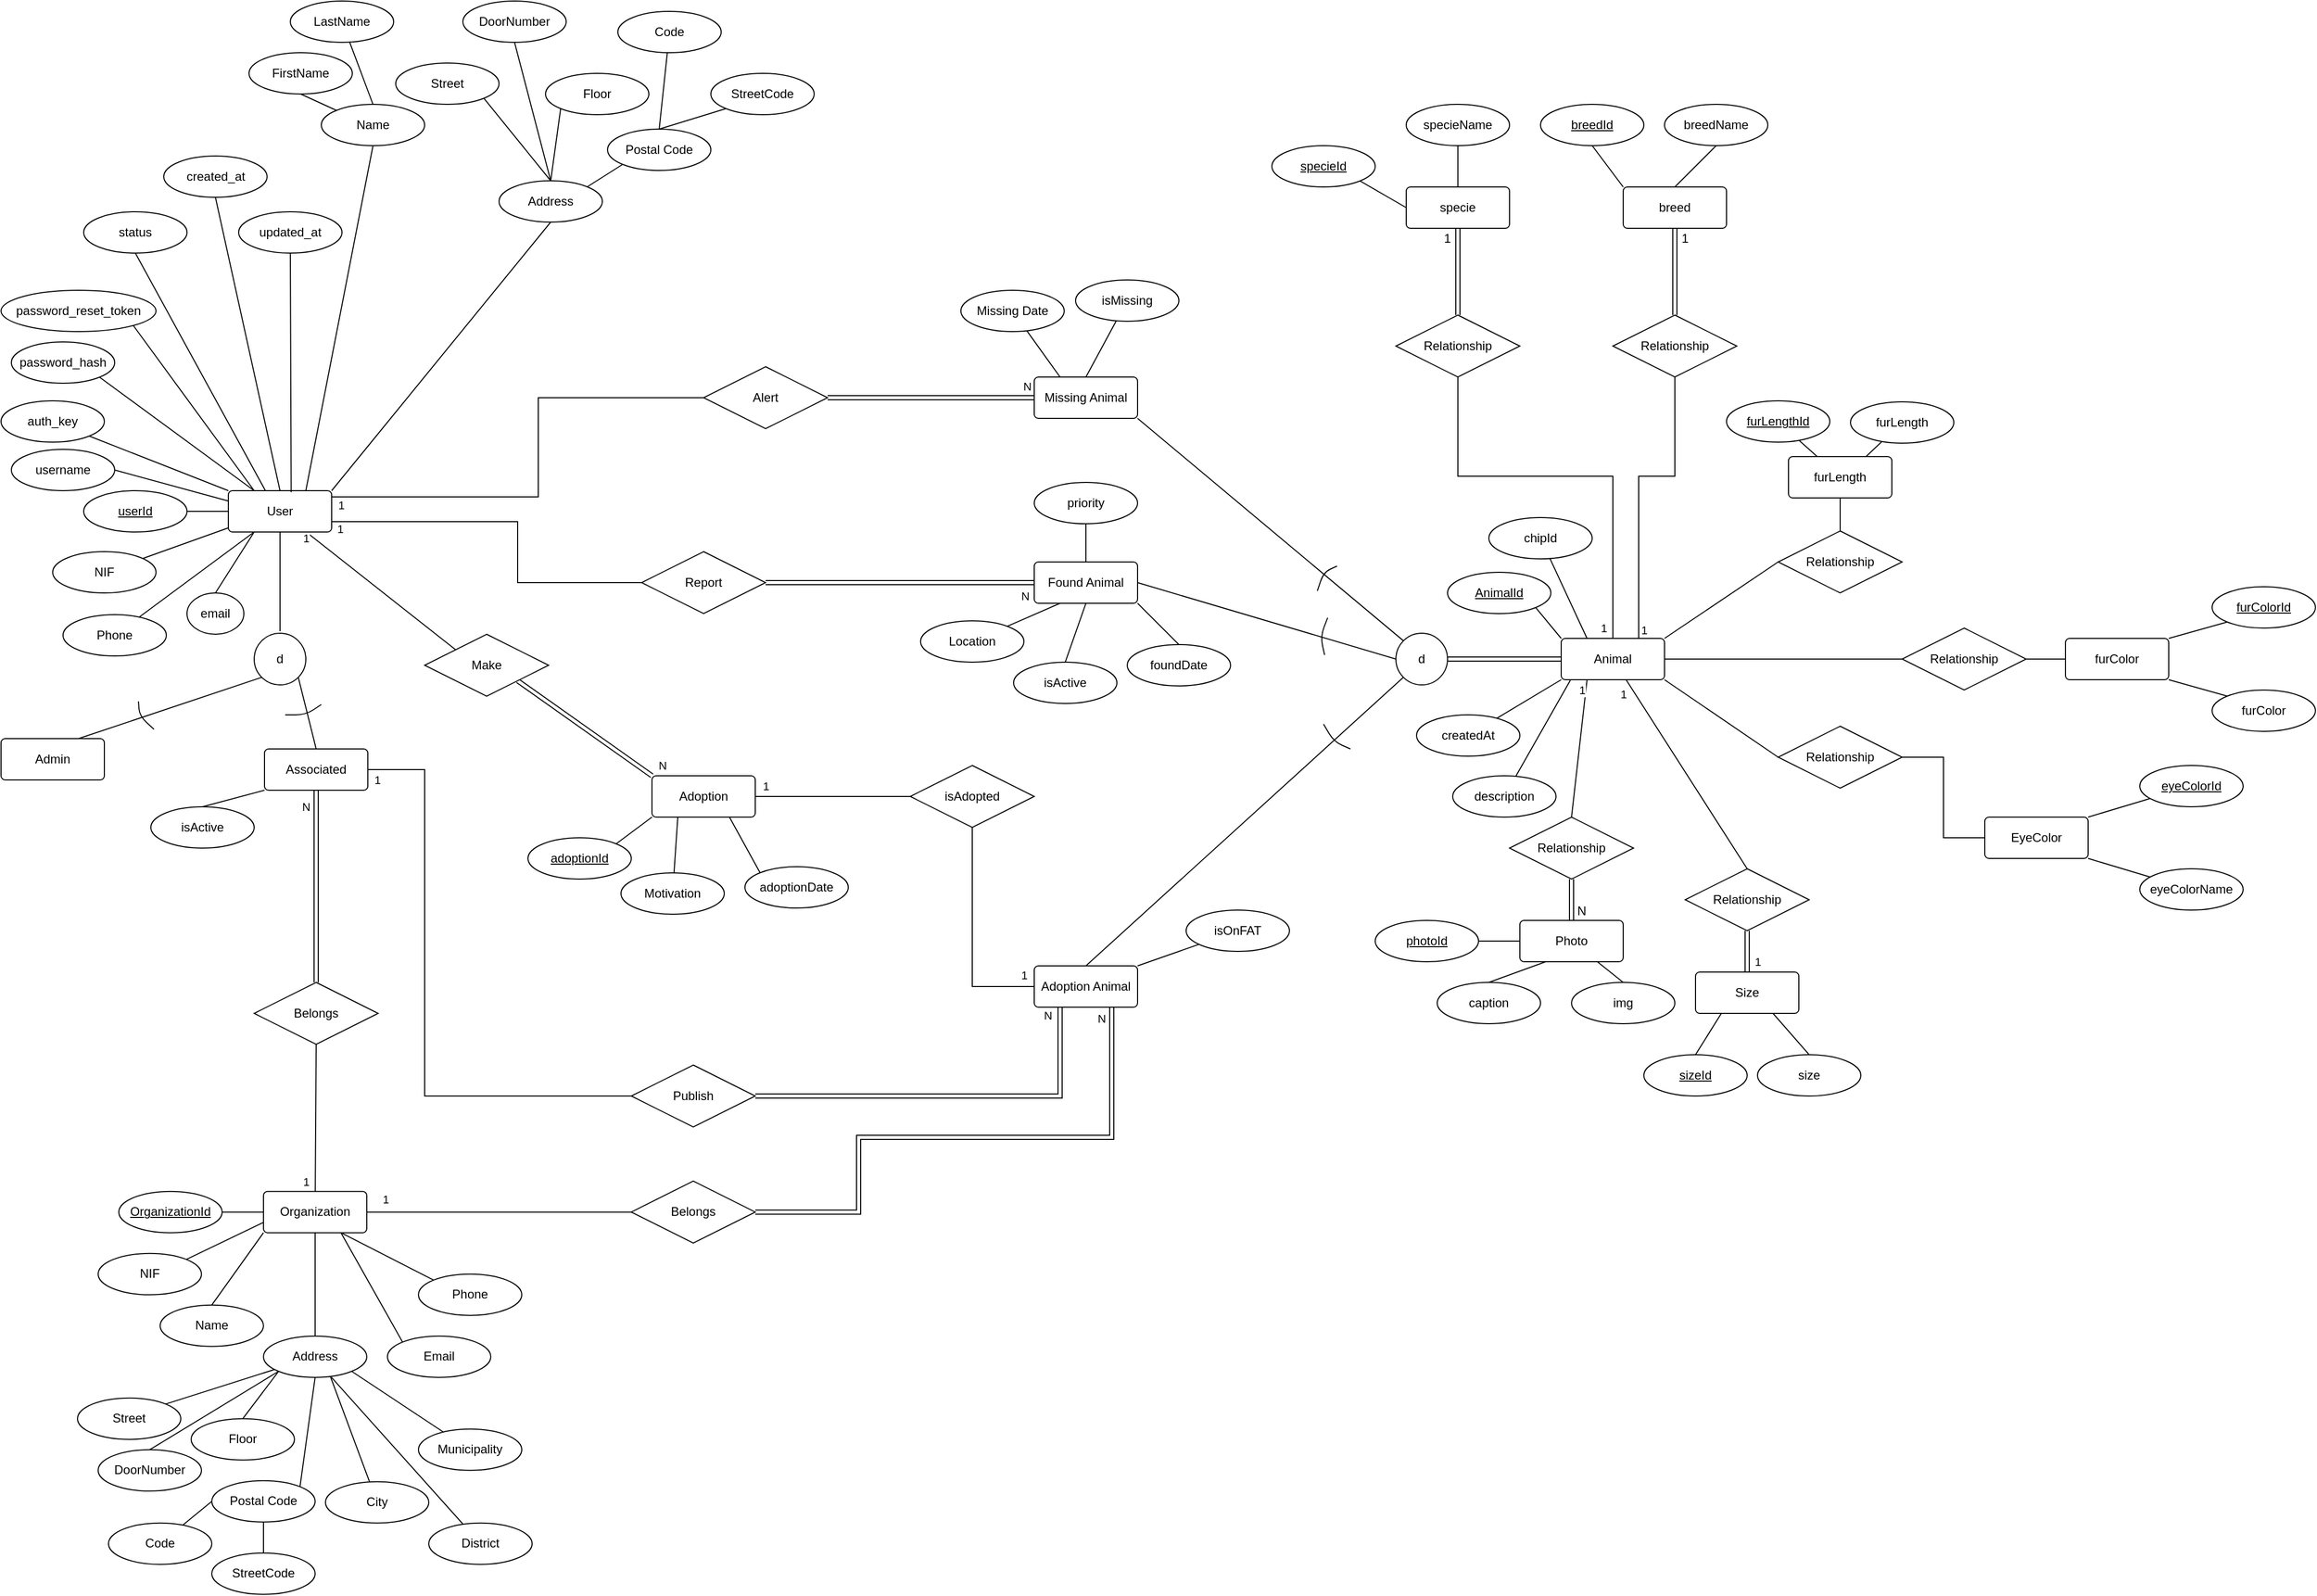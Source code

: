 <mxfile version="13.8.5" type="github">
  <diagram id="mFkcMuC9rqG0T3RHlBue" name="Page-1">
    <mxGraphModel dx="1185" dy="647" grid="1" gridSize="10" guides="1" tooltips="1" connect="1" arrows="1" fold="1" page="1" pageScale="1" pageWidth="1169" pageHeight="827" math="0" shadow="0">
      <root>
        <mxCell id="0" />
        <mxCell id="1" parent="0" />
        <mxCell id="_XHJdUySWQMbSV_TM1zQ-9" value="Admin" style="rounded=1;arcSize=10;whiteSpace=wrap;html=1;align=center;" parent="1" vertex="1">
          <mxGeometry y="714" width="100" height="40" as="geometry" />
        </mxCell>
        <mxCell id="_XHJdUySWQMbSV_TM1zQ-10" value="Associated" style="rounded=1;arcSize=10;whiteSpace=wrap;html=1;align=center;" parent="1" vertex="1">
          <mxGeometry x="255" y="724" width="100" height="40" as="geometry" />
        </mxCell>
        <mxCell id="_XHJdUySWQMbSV_TM1zQ-61" value="" style="group" parent="1" vertex="1" connectable="0">
          <mxGeometry x="295" y="691" as="geometry" />
        </mxCell>
        <mxCell id="_XHJdUySWQMbSV_TM1zQ-14" value="" style="endArrow=none;html=1;" parent="_XHJdUySWQMbSV_TM1zQ-61" edge="1">
          <mxGeometry width="50" height="50" relative="1" as="geometry">
            <mxPoint x="-20" as="sourcePoint" />
            <mxPoint x="15" y="-10" as="targetPoint" />
            <Array as="points">
              <mxPoint />
            </Array>
          </mxGeometry>
        </mxCell>
        <mxCell id="_XHJdUySWQMbSV_TM1zQ-62" value="" style="group;rotation=40;" parent="1" vertex="1" connectable="0">
          <mxGeometry x="134" y="692" as="geometry" />
        </mxCell>
        <mxCell id="_XHJdUySWQMbSV_TM1zQ-13" value="" style="endArrow=none;html=1;" parent="_XHJdUySWQMbSV_TM1zQ-62" edge="1">
          <mxGeometry width="50" height="50" relative="1" as="geometry">
            <mxPoint x="-1" y="-14" as="sourcePoint" />
            <mxPoint x="14" y="13" as="targetPoint" />
            <Array as="points">
              <mxPoint />
            </Array>
          </mxGeometry>
        </mxCell>
        <mxCell id="_XHJdUySWQMbSV_TM1zQ-92" value="Belongs" style="shape=rhombus;perimeter=rhombusPerimeter;whiteSpace=wrap;html=1;align=center;" parent="1" vertex="1">
          <mxGeometry x="245" y="950" width="120" height="60" as="geometry" />
        </mxCell>
        <mxCell id="_XHJdUySWQMbSV_TM1zQ-96" value="" style="endArrow=none;html=1;rounded=0;entryX=0.5;entryY=1;entryDx=0;entryDy=0;exitX=0.5;exitY=0;exitDx=0;exitDy=0;shape=link;" parent="1" source="_XHJdUySWQMbSV_TM1zQ-92" target="_XHJdUySWQMbSV_TM1zQ-10" edge="1">
          <mxGeometry relative="1" as="geometry">
            <mxPoint x="610" y="470" as="sourcePoint" />
            <mxPoint x="770" y="470" as="targetPoint" />
          </mxGeometry>
        </mxCell>
        <mxCell id="_XHJdUySWQMbSV_TM1zQ-128" value="N" style="edgeLabel;html=1;align=center;verticalAlign=middle;resizable=0;points=[];" parent="_XHJdUySWQMbSV_TM1zQ-96" vertex="1" connectable="0">
          <mxGeometry x="0.251" y="1" relative="1" as="geometry">
            <mxPoint x="-9" y="-54" as="offset" />
          </mxGeometry>
        </mxCell>
        <mxCell id="_XHJdUySWQMbSV_TM1zQ-105" style="edgeStyle=none;rounded=0;orthogonalLoop=1;jettySize=auto;html=1;exitX=0;exitY=1;exitDx=0;exitDy=0;entryX=0.5;entryY=0;entryDx=0;entryDy=0;endArrow=none;endFill=0;" parent="1" source="_XHJdUySWQMbSV_TM1zQ-101" target="_XHJdUySWQMbSV_TM1zQ-102" edge="1">
          <mxGeometry relative="1" as="geometry" />
        </mxCell>
        <mxCell id="_XHJdUySWQMbSV_TM1zQ-106" style="edgeStyle=none;rounded=0;orthogonalLoop=1;jettySize=auto;html=1;exitX=0;exitY=0;exitDx=0;exitDy=0;entryX=1;entryY=1;entryDx=0;entryDy=0;endArrow=none;endFill=0;" parent="1" source="_XHJdUySWQMbSV_TM1zQ-101" target="_XHJdUySWQMbSV_TM1zQ-103" edge="1">
          <mxGeometry relative="1" as="geometry" />
        </mxCell>
        <mxCell id="_XHJdUySWQMbSV_TM1zQ-107" style="edgeStyle=none;rounded=0;orthogonalLoop=1;jettySize=auto;html=1;exitX=0;exitY=0.5;exitDx=0;exitDy=0;entryX=1;entryY=0.5;entryDx=0;entryDy=0;endArrow=none;endFill=0;" parent="1" source="_XHJdUySWQMbSV_TM1zQ-101" target="_XHJdUySWQMbSV_TM1zQ-104" edge="1">
          <mxGeometry relative="1" as="geometry" />
        </mxCell>
        <mxCell id="_XHJdUySWQMbSV_TM1zQ-130" style="edgeStyle=none;rounded=0;orthogonalLoop=1;jettySize=auto;html=1;endArrow=none;endFill=0;entryX=0;entryY=0.5;entryDx=0;entryDy=0;shape=link;" parent="1" source="_XHJdUySWQMbSV_TM1zQ-101" target="_XHJdUySWQMbSV_TM1zQ-3" edge="1">
          <mxGeometry relative="1" as="geometry">
            <mxPoint x="1400" y="744" as="targetPoint" />
          </mxGeometry>
        </mxCell>
        <mxCell id="_XHJdUySWQMbSV_TM1zQ-101" value="d" style="ellipse;whiteSpace=wrap;html=1;aspect=fixed;" parent="1" vertex="1">
          <mxGeometry x="1350" y="612" width="50" height="50" as="geometry" />
        </mxCell>
        <mxCell id="U5pFRukm2JmZBXN3nTK0-14" style="edgeStyle=orthogonalEdgeStyle;rounded=0;orthogonalLoop=1;jettySize=auto;html=1;entryX=0.5;entryY=1;entryDx=0;entryDy=0;endArrow=none;endFill=0;exitX=0;exitY=0.5;exitDx=0;exitDy=0;" parent="1" source="_XHJdUySWQMbSV_TM1zQ-102" target="U5pFRukm2JmZBXN3nTK0-13" edge="1">
          <mxGeometry relative="1" as="geometry" />
        </mxCell>
        <mxCell id="U5pFRukm2JmZBXN3nTK0-17" value="1" style="edgeLabel;html=1;align=center;verticalAlign=middle;resizable=0;points=[];" parent="U5pFRukm2JmZBXN3nTK0-14" vertex="1" connectable="0">
          <mxGeometry x="-0.494" relative="1" as="geometry">
            <mxPoint x="44.12" y="-11.05" as="offset" />
          </mxGeometry>
        </mxCell>
        <mxCell id="_XHJdUySWQMbSV_TM1zQ-102" value="Adoption Animal" style="rounded=1;arcSize=10;whiteSpace=wrap;html=1;align=center;" parent="1" vertex="1">
          <mxGeometry x="1000" y="934" width="100" height="40" as="geometry" />
        </mxCell>
        <mxCell id="_XHJdUySWQMbSV_TM1zQ-103" value="Missing Animal" style="rounded=1;arcSize=10;whiteSpace=wrap;html=1;align=center;" parent="1" vertex="1">
          <mxGeometry x="1000" y="364" width="100" height="40" as="geometry" />
        </mxCell>
        <mxCell id="MiMDxGJ4IfNCkflv9vhh-8" style="edgeStyle=none;rounded=0;orthogonalLoop=1;jettySize=auto;html=1;exitX=0.5;exitY=0;exitDx=0;exitDy=0;endArrow=none;endFill=0;" parent="1" source="_XHJdUySWQMbSV_TM1zQ-104" target="MiMDxGJ4IfNCkflv9vhh-9" edge="1">
          <mxGeometry relative="1" as="geometry">
            <mxPoint x="1050" y="486" as="targetPoint" />
          </mxGeometry>
        </mxCell>
        <mxCell id="_XHJdUySWQMbSV_TM1zQ-104" value="Found Animal" style="rounded=1;arcSize=10;whiteSpace=wrap;html=1;align=center;" parent="1" vertex="1">
          <mxGeometry x="1000" y="543" width="100" height="40" as="geometry" />
        </mxCell>
        <mxCell id="_XHJdUySWQMbSV_TM1zQ-108" value="" style="group;rotation=110;" parent="1" vertex="1" connectable="0">
          <mxGeometry x="1280" y="553" as="geometry" />
        </mxCell>
        <mxCell id="_XHJdUySWQMbSV_TM1zQ-109" style="rounded=0;orthogonalLoop=1;jettySize=auto;html=1;exitX=0;exitY=1;exitDx=0;exitDy=0;entryX=0.5;entryY=0;entryDx=0;entryDy=0;endArrow=none;endFill=0;" parent="_XHJdUySWQMbSV_TM1zQ-108" edge="1">
          <mxGeometry relative="1" as="geometry" />
        </mxCell>
        <mxCell id="_XHJdUySWQMbSV_TM1zQ-110" value="" style="endArrow=none;html=1;" parent="_XHJdUySWQMbSV_TM1zQ-108" edge="1">
          <mxGeometry width="50" height="50" relative="1" as="geometry">
            <mxPoint x="13" y="-6" as="sourcePoint" />
            <mxPoint x="-6" y="18" as="targetPoint" />
            <Array as="points">
              <mxPoint />
            </Array>
          </mxGeometry>
        </mxCell>
        <mxCell id="_XHJdUySWQMbSV_TM1zQ-111" value="" style="group;rotation=60;" parent="1" vertex="1" connectable="0">
          <mxGeometry x="1290" y="717" as="geometry" />
        </mxCell>
        <mxCell id="_XHJdUySWQMbSV_TM1zQ-112" style="edgeStyle=none;rounded=0;orthogonalLoop=1;jettySize=auto;html=1;exitX=1;exitY=1;exitDx=0;exitDy=0;entryX=0.5;entryY=0;entryDx=0;entryDy=0;endArrow=none;endFill=0;" parent="_XHJdUySWQMbSV_TM1zQ-111" edge="1">
          <mxGeometry relative="1" as="geometry" />
        </mxCell>
        <mxCell id="_XHJdUySWQMbSV_TM1zQ-113" value="" style="endArrow=none;html=1;" parent="_XHJdUySWQMbSV_TM1zQ-111" edge="1">
          <mxGeometry width="50" height="50" relative="1" as="geometry">
            <mxPoint x="-10" y="-17" as="sourcePoint" />
            <mxPoint x="16" y="7" as="targetPoint" />
            <Array as="points">
              <mxPoint />
            </Array>
          </mxGeometry>
        </mxCell>
        <mxCell id="_XHJdUySWQMbSV_TM1zQ-115" style="rounded=0;orthogonalLoop=1;jettySize=auto;html=1;exitX=0;exitY=1;exitDx=0;exitDy=0;entryX=0.5;entryY=0;entryDx=0;entryDy=0;endArrow=none;endFill=0;" parent="1" edge="1">
          <mxGeometry relative="1" as="geometry" />
        </mxCell>
        <mxCell id="_XHJdUySWQMbSV_TM1zQ-126" value="" style="group" parent="1" vertex="1" connectable="0">
          <mxGeometry x="45" y="1040" width="490" height="320" as="geometry" />
        </mxCell>
        <mxCell id="_XHJdUySWQMbSV_TM1zQ-68" value="Name" style="ellipse;whiteSpace=wrap;html=1;align=center;" parent="_XHJdUySWQMbSV_TM1zQ-126" vertex="1">
          <mxGeometry x="109" y="222.35" width="100" height="40" as="geometry" />
        </mxCell>
        <mxCell id="_XHJdUySWQMbSV_TM1zQ-86" style="edgeStyle=none;rounded=0;orthogonalLoop=1;jettySize=auto;html=1;exitX=0.5;exitY=0;exitDx=0;exitDy=0;entryX=0;entryY=1;entryDx=0;entryDy=0;endArrow=none;endFill=0;" parent="_XHJdUySWQMbSV_TM1zQ-126" source="_XHJdUySWQMbSV_TM1zQ-68" target="_XHJdUySWQMbSV_TM1zQ-1" edge="1">
          <mxGeometry relative="1" as="geometry" />
        </mxCell>
        <mxCell id="_XHJdUySWQMbSV_TM1zQ-73" value="Address" style="ellipse;whiteSpace=wrap;html=1;align=center;" parent="_XHJdUySWQMbSV_TM1zQ-126" vertex="1">
          <mxGeometry x="209" y="252.35" width="100" height="40" as="geometry" />
        </mxCell>
        <mxCell id="_XHJdUySWQMbSV_TM1zQ-74" style="edgeStyle=none;rounded=0;orthogonalLoop=1;jettySize=auto;html=1;exitX=0.5;exitY=0;exitDx=0;exitDy=0;entryX=0;entryY=1;entryDx=0;entryDy=0;endArrow=none;endFill=0;" parent="_XHJdUySWQMbSV_TM1zQ-126" source="_XHJdUySWQMbSV_TM1zQ-75" target="_XHJdUySWQMbSV_TM1zQ-73" edge="1">
          <mxGeometry relative="1" as="geometry" />
        </mxCell>
        <mxCell id="_XHJdUySWQMbSV_TM1zQ-75" value="Floor" style="ellipse;whiteSpace=wrap;html=1;align=center;" parent="_XHJdUySWQMbSV_TM1zQ-126" vertex="1">
          <mxGeometry x="139" y="332.35" width="100" height="40" as="geometry" />
        </mxCell>
        <mxCell id="_XHJdUySWQMbSV_TM1zQ-76" style="edgeStyle=none;rounded=0;orthogonalLoop=1;jettySize=auto;html=1;exitX=0.5;exitY=0;exitDx=0;exitDy=0;endArrow=none;endFill=0;entryX=0;entryY=1;entryDx=0;entryDy=0;" parent="_XHJdUySWQMbSV_TM1zQ-126" source="_XHJdUySWQMbSV_TM1zQ-77" target="_XHJdUySWQMbSV_TM1zQ-73" edge="1">
          <mxGeometry relative="1" as="geometry">
            <mxPoint x="269" y="292.35" as="targetPoint" />
          </mxGeometry>
        </mxCell>
        <mxCell id="_XHJdUySWQMbSV_TM1zQ-77" value="DoorNumber" style="ellipse;whiteSpace=wrap;html=1;align=center;" parent="_XHJdUySWQMbSV_TM1zQ-126" vertex="1">
          <mxGeometry x="49" y="362.35" width="100" height="40" as="geometry" />
        </mxCell>
        <mxCell id="_XHJdUySWQMbSV_TM1zQ-78" style="edgeStyle=none;rounded=0;orthogonalLoop=1;jettySize=auto;html=1;exitX=1;exitY=0;exitDx=0;exitDy=0;endArrow=none;endFill=0;" parent="_XHJdUySWQMbSV_TM1zQ-126" source="_XHJdUySWQMbSV_TM1zQ-79" target="_XHJdUySWQMbSV_TM1zQ-73" edge="1">
          <mxGeometry relative="1" as="geometry" />
        </mxCell>
        <mxCell id="_XHJdUySWQMbSV_TM1zQ-79" value="Street" style="ellipse;whiteSpace=wrap;html=1;align=center;" parent="_XHJdUySWQMbSV_TM1zQ-126" vertex="1">
          <mxGeometry x="29" y="312.35" width="100" height="40" as="geometry" />
        </mxCell>
        <mxCell id="_XHJdUySWQMbSV_TM1zQ-80" style="edgeStyle=none;rounded=0;orthogonalLoop=1;jettySize=auto;html=1;exitX=1;exitY=0;exitDx=0;exitDy=0;entryX=0.5;entryY=1;entryDx=0;entryDy=0;endArrow=none;endFill=0;" parent="_XHJdUySWQMbSV_TM1zQ-126" source="_XHJdUySWQMbSV_TM1zQ-81" target="_XHJdUySWQMbSV_TM1zQ-73" edge="1">
          <mxGeometry relative="1" as="geometry" />
        </mxCell>
        <mxCell id="_XHJdUySWQMbSV_TM1zQ-81" value="Postal Code" style="ellipse;whiteSpace=wrap;html=1;align=center;" parent="_XHJdUySWQMbSV_TM1zQ-126" vertex="1">
          <mxGeometry x="159" y="392.35" width="100" height="40" as="geometry" />
        </mxCell>
        <mxCell id="_XHJdUySWQMbSV_TM1zQ-82" style="edgeStyle=none;rounded=0;orthogonalLoop=1;jettySize=auto;html=1;entryX=0;entryY=0.5;entryDx=0;entryDy=0;endArrow=none;endFill=0;" parent="_XHJdUySWQMbSV_TM1zQ-126" source="_XHJdUySWQMbSV_TM1zQ-83" target="_XHJdUySWQMbSV_TM1zQ-81" edge="1">
          <mxGeometry relative="1" as="geometry" />
        </mxCell>
        <mxCell id="_XHJdUySWQMbSV_TM1zQ-83" value="Code" style="ellipse;whiteSpace=wrap;html=1;align=center;" parent="_XHJdUySWQMbSV_TM1zQ-126" vertex="1">
          <mxGeometry x="59" y="433.35" width="100" height="40" as="geometry" />
        </mxCell>
        <mxCell id="_XHJdUySWQMbSV_TM1zQ-84" style="edgeStyle=none;rounded=0;orthogonalLoop=1;jettySize=auto;html=1;exitX=0.5;exitY=0;exitDx=0;exitDy=0;entryX=0.5;entryY=1;entryDx=0;entryDy=0;endArrow=none;endFill=0;" parent="_XHJdUySWQMbSV_TM1zQ-126" source="_XHJdUySWQMbSV_TM1zQ-85" target="_XHJdUySWQMbSV_TM1zQ-81" edge="1">
          <mxGeometry relative="1" as="geometry" />
        </mxCell>
        <mxCell id="_XHJdUySWQMbSV_TM1zQ-85" value="StreetCode" style="ellipse;whiteSpace=wrap;html=1;align=center;" parent="_XHJdUySWQMbSV_TM1zQ-126" vertex="1">
          <mxGeometry x="159" y="462.35" width="100" height="40" as="geometry" />
        </mxCell>
        <mxCell id="_XHJdUySWQMbSV_TM1zQ-87" style="edgeStyle=none;rounded=0;orthogonalLoop=1;jettySize=auto;html=1;exitX=0.5;exitY=0;exitDx=0;exitDy=0;entryX=0.5;entryY=1;entryDx=0;entryDy=0;endArrow=none;endFill=0;" parent="_XHJdUySWQMbSV_TM1zQ-126" source="_XHJdUySWQMbSV_TM1zQ-73" target="_XHJdUySWQMbSV_TM1zQ-1" edge="1">
          <mxGeometry relative="1" as="geometry" />
        </mxCell>
        <mxCell id="_XHJdUySWQMbSV_TM1zQ-1" value="Organization" style="rounded=1;arcSize=10;whiteSpace=wrap;html=1;align=center;" parent="_XHJdUySWQMbSV_TM1zQ-126" vertex="1">
          <mxGeometry x="209" y="112.35" width="100" height="40" as="geometry" />
        </mxCell>
        <mxCell id="_XHJdUySWQMbSV_TM1zQ-66" style="edgeStyle=none;rounded=0;orthogonalLoop=1;jettySize=auto;html=1;entryX=0;entryY=0.5;entryDx=0;entryDy=0;endArrow=none;endFill=0;" parent="_XHJdUySWQMbSV_TM1zQ-126" source="_XHJdUySWQMbSV_TM1zQ-65" target="_XHJdUySWQMbSV_TM1zQ-1" edge="1">
          <mxGeometry x="69" y="-117.65" as="geometry" />
        </mxCell>
        <mxCell id="_XHJdUySWQMbSV_TM1zQ-65" value="OrganizationId" style="ellipse;whiteSpace=wrap;html=1;align=center;fontStyle=4;" parent="_XHJdUySWQMbSV_TM1zQ-126" vertex="1">
          <mxGeometry x="69" y="112.35" width="100" height="40" as="geometry" />
        </mxCell>
        <mxCell id="_XHJdUySWQMbSV_TM1zQ-88" style="edgeStyle=none;rounded=0;orthogonalLoop=1;jettySize=auto;html=1;exitX=1;exitY=0;exitDx=0;exitDy=0;entryX=0;entryY=0.75;entryDx=0;entryDy=0;endArrow=none;endFill=0;" parent="_XHJdUySWQMbSV_TM1zQ-126" source="_XHJdUySWQMbSV_TM1zQ-69" target="_XHJdUySWQMbSV_TM1zQ-1" edge="1">
          <mxGeometry x="69" y="-117.65" as="geometry" />
        </mxCell>
        <mxCell id="_XHJdUySWQMbSV_TM1zQ-69" value="NIF" style="ellipse;whiteSpace=wrap;html=1;align=center;" parent="_XHJdUySWQMbSV_TM1zQ-126" vertex="1">
          <mxGeometry x="49" y="172.35" width="100" height="40" as="geometry" />
        </mxCell>
        <mxCell id="_XHJdUySWQMbSV_TM1zQ-90" style="edgeStyle=none;rounded=0;orthogonalLoop=1;jettySize=auto;html=1;exitX=0;exitY=0;exitDx=0;exitDy=0;entryX=0.75;entryY=1;entryDx=0;entryDy=0;endArrow=none;endFill=0;" parent="_XHJdUySWQMbSV_TM1zQ-126" source="_XHJdUySWQMbSV_TM1zQ-70" target="_XHJdUySWQMbSV_TM1zQ-1" edge="1">
          <mxGeometry x="69" y="-117.65" as="geometry" />
        </mxCell>
        <mxCell id="_XHJdUySWQMbSV_TM1zQ-70" value="Email" style="ellipse;whiteSpace=wrap;html=1;align=center;" parent="_XHJdUySWQMbSV_TM1zQ-126" vertex="1">
          <mxGeometry x="329" y="252.35" width="100" height="40" as="geometry" />
        </mxCell>
        <mxCell id="_XHJdUySWQMbSV_TM1zQ-89" style="edgeStyle=none;rounded=0;orthogonalLoop=1;jettySize=auto;html=1;exitX=0;exitY=0;exitDx=0;exitDy=0;endArrow=none;endFill=0;entryX=0.75;entryY=1;entryDx=0;entryDy=0;" parent="_XHJdUySWQMbSV_TM1zQ-126" source="_XHJdUySWQMbSV_TM1zQ-71" target="_XHJdUySWQMbSV_TM1zQ-1" edge="1">
          <mxGeometry x="69" y="-117.65" as="geometry">
            <mxPoint x="309" y="162.35" as="targetPoint" />
          </mxGeometry>
        </mxCell>
        <mxCell id="_XHJdUySWQMbSV_TM1zQ-71" value="Phone" style="ellipse;whiteSpace=wrap;html=1;align=center;" parent="_XHJdUySWQMbSV_TM1zQ-126" vertex="1">
          <mxGeometry x="359" y="192.35" width="100" height="40" as="geometry" />
        </mxCell>
        <mxCell id="_XHJdUySWQMbSV_TM1zQ-123" style="edgeStyle=none;rounded=0;orthogonalLoop=1;jettySize=auto;html=1;endArrow=none;endFill=0;entryX=0.646;entryY=0.969;entryDx=0;entryDy=0;entryPerimeter=0;" parent="_XHJdUySWQMbSV_TM1zQ-126" source="_XHJdUySWQMbSV_TM1zQ-120" target="_XHJdUySWQMbSV_TM1zQ-73" edge="1">
          <mxGeometry relative="1" as="geometry" />
        </mxCell>
        <mxCell id="_XHJdUySWQMbSV_TM1zQ-120" value="City" style="ellipse;whiteSpace=wrap;html=1;align=center;" parent="_XHJdUySWQMbSV_TM1zQ-126" vertex="1">
          <mxGeometry x="269" y="393.35" width="100" height="40" as="geometry" />
        </mxCell>
        <mxCell id="_XHJdUySWQMbSV_TM1zQ-125" style="edgeStyle=none;rounded=0;orthogonalLoop=1;jettySize=auto;html=1;entryX=0.658;entryY=0.999;entryDx=0;entryDy=0;entryPerimeter=0;endArrow=none;endFill=0;" parent="_XHJdUySWQMbSV_TM1zQ-126" source="_XHJdUySWQMbSV_TM1zQ-121" target="_XHJdUySWQMbSV_TM1zQ-73" edge="1">
          <mxGeometry relative="1" as="geometry" />
        </mxCell>
        <mxCell id="_XHJdUySWQMbSV_TM1zQ-121" value="District" style="ellipse;whiteSpace=wrap;html=1;align=center;" parent="_XHJdUySWQMbSV_TM1zQ-126" vertex="1">
          <mxGeometry x="369" y="433.35" width="100" height="40" as="geometry" />
        </mxCell>
        <mxCell id="_XHJdUySWQMbSV_TM1zQ-124" style="edgeStyle=none;rounded=0;orthogonalLoop=1;jettySize=auto;html=1;entryX=1;entryY=1;entryDx=0;entryDy=0;endArrow=none;endFill=0;" parent="_XHJdUySWQMbSV_TM1zQ-126" source="_XHJdUySWQMbSV_TM1zQ-122" target="_XHJdUySWQMbSV_TM1zQ-73" edge="1">
          <mxGeometry relative="1" as="geometry" />
        </mxCell>
        <mxCell id="_XHJdUySWQMbSV_TM1zQ-122" value="Municipality" style="ellipse;whiteSpace=wrap;html=1;align=center;" parent="_XHJdUySWQMbSV_TM1zQ-126" vertex="1">
          <mxGeometry x="359" y="342.35" width="100" height="40" as="geometry" />
        </mxCell>
        <mxCell id="_XHJdUySWQMbSV_TM1zQ-127" style="edgeStyle=none;rounded=0;orthogonalLoop=1;jettySize=auto;html=1;entryX=0.5;entryY=1;entryDx=0;entryDy=0;endArrow=none;endFill=0;" parent="1" source="_XHJdUySWQMbSV_TM1zQ-1" target="_XHJdUySWQMbSV_TM1zQ-92" edge="1">
          <mxGeometry relative="1" as="geometry" />
        </mxCell>
        <mxCell id="_XHJdUySWQMbSV_TM1zQ-129" value="1" style="edgeLabel;html=1;align=center;verticalAlign=middle;resizable=0;points=[];" parent="_XHJdUySWQMbSV_TM1zQ-127" vertex="1" connectable="0">
          <mxGeometry x="-0.626" y="-1" relative="1" as="geometry">
            <mxPoint x="-10.29" y="16.99" as="offset" />
          </mxGeometry>
        </mxCell>
        <mxCell id="_XHJdUySWQMbSV_TM1zQ-117" value="createdAt" style="ellipse;whiteSpace=wrap;html=1;align=center;" parent="1" vertex="1">
          <mxGeometry x="1370" y="691" width="100" height="40" as="geometry" />
        </mxCell>
        <mxCell id="MiMDxGJ4IfNCkflv9vhh-5" style="edgeStyle=none;rounded=0;orthogonalLoop=1;jettySize=auto;html=1;exitX=0.088;exitY=1.015;exitDx=0;exitDy=0;endArrow=none;endFill=0;exitPerimeter=0;" parent="1" source="_XHJdUySWQMbSV_TM1zQ-3" target="MiMDxGJ4IfNCkflv9vhh-6" edge="1">
          <mxGeometry relative="1" as="geometry">
            <mxPoint x="1570" y="740" as="targetPoint" />
          </mxGeometry>
        </mxCell>
        <mxCell id="_XHJdUySWQMbSV_TM1zQ-3" value="Animal" style="rounded=1;arcSize=10;whiteSpace=wrap;html=1;align=center;" parent="1" vertex="1">
          <mxGeometry x="1510" y="617" width="100" height="40" as="geometry" />
        </mxCell>
        <mxCell id="_XHJdUySWQMbSV_TM1zQ-118" style="edgeStyle=none;rounded=0;orthogonalLoop=1;jettySize=auto;html=1;entryX=0;entryY=1;entryDx=0;entryDy=0;endArrow=none;endFill=0;" parent="1" source="_XHJdUySWQMbSV_TM1zQ-117" target="_XHJdUySWQMbSV_TM1zQ-3" edge="1">
          <mxGeometry x="1380" y="454" as="geometry" />
        </mxCell>
        <mxCell id="_XHJdUySWQMbSV_TM1zQ-42" style="edgeStyle=none;rounded=0;orthogonalLoop=1;jettySize=auto;html=1;exitX=1;exitY=1;exitDx=0;exitDy=0;endArrow=none;endFill=0;entryX=0;entryY=0;entryDx=0;entryDy=0;" parent="1" source="_XHJdUySWQMbSV_TM1zQ-41" target="_XHJdUySWQMbSV_TM1zQ-3" edge="1">
          <mxGeometry x="1380" y="454" as="geometry">
            <mxPoint x="1560" y="617" as="targetPoint" />
          </mxGeometry>
        </mxCell>
        <mxCell id="_XHJdUySWQMbSV_TM1zQ-41" value="AnimalId" style="ellipse;whiteSpace=wrap;html=1;align=center;fontStyle=4;" parent="1" vertex="1">
          <mxGeometry x="1400" y="553" width="100" height="40" as="geometry" />
        </mxCell>
        <mxCell id="_XHJdUySWQMbSV_TM1zQ-48" value="furLength" style="ellipse;whiteSpace=wrap;html=1;align=center;" parent="1" vertex="1">
          <mxGeometry x="1790" y="388" width="100" height="40" as="geometry" />
        </mxCell>
        <mxCell id="_XHJdUySWQMbSV_TM1zQ-50" style="edgeStyle=none;rounded=0;orthogonalLoop=1;jettySize=auto;html=1;endArrow=none;endFill=0;entryX=0.75;entryY=0;entryDx=0;entryDy=0;" parent="1" source="_XHJdUySWQMbSV_TM1zQ-48" target="MiMDxGJ4IfNCkflv9vhh-61" edge="1">
          <mxGeometry x="1430" y="402" as="geometry">
            <mxPoint x="1770" y="398" as="targetPoint" />
          </mxGeometry>
        </mxCell>
        <mxCell id="_XHJdUySWQMbSV_TM1zQ-55" style="edgeStyle=orthogonalEdgeStyle;rounded=0;orthogonalLoop=1;jettySize=auto;html=1;entryX=0.75;entryY=0;entryDx=0;entryDy=0;endArrow=none;endFill=0;exitX=0.5;exitY=1;exitDx=0;exitDy=0;" parent="1" source="MiMDxGJ4IfNCkflv9vhh-22" target="_XHJdUySWQMbSV_TM1zQ-3" edge="1">
          <mxGeometry x="1380" y="454" as="geometry">
            <mxPoint x="1660" y="460" as="sourcePoint" />
            <Array as="points">
              <mxPoint x="1620" y="460" />
              <mxPoint x="1585" y="460" />
            </Array>
          </mxGeometry>
        </mxCell>
        <mxCell id="MiMDxGJ4IfNCkflv9vhh-24" value="1" style="edgeLabel;html=1;align=center;verticalAlign=middle;resizable=0;points=[];" parent="_XHJdUySWQMbSV_TM1zQ-55" vertex="1" connectable="0">
          <mxGeometry relative="1" as="geometry">
            <mxPoint x="5" y="136" as="offset" />
          </mxGeometry>
        </mxCell>
        <mxCell id="_XHJdUySWQMbSV_TM1zQ-146" style="edgeStyle=orthogonalEdgeStyle;rounded=0;orthogonalLoop=1;jettySize=auto;html=1;exitX=1;exitY=0.5;exitDx=0;exitDy=0;endArrow=none;endFill=0;shape=link;entryX=0.25;entryY=1;entryDx=0;entryDy=0;" parent="1" source="_XHJdUySWQMbSV_TM1zQ-133" target="_XHJdUySWQMbSV_TM1zQ-102" edge="1">
          <mxGeometry relative="1" as="geometry">
            <mxPoint x="1010" y="1000" as="targetPoint" />
            <Array as="points">
              <mxPoint x="1025" y="1060" />
            </Array>
          </mxGeometry>
        </mxCell>
        <mxCell id="_XHJdUySWQMbSV_TM1zQ-147" value="N" style="edgeLabel;html=1;align=center;verticalAlign=middle;resizable=0;points=[];" parent="_XHJdUySWQMbSV_TM1zQ-146" vertex="1" connectable="0">
          <mxGeometry x="0.297" y="-1" relative="1" as="geometry">
            <mxPoint x="36.14" y="-79" as="offset" />
          </mxGeometry>
        </mxCell>
        <mxCell id="_XHJdUySWQMbSV_TM1zQ-133" value="Publish" style="shape=rhombus;perimeter=rhombusPerimeter;whiteSpace=wrap;html=1;align=center;" parent="1" vertex="1">
          <mxGeometry x="610" y="1030" width="120" height="60" as="geometry" />
        </mxCell>
        <mxCell id="_XHJdUySWQMbSV_TM1zQ-136" style="edgeStyle=orthogonalEdgeStyle;rounded=0;orthogonalLoop=1;jettySize=auto;html=1;entryX=0;entryY=0.5;entryDx=0;entryDy=0;endArrow=none;endFill=0;exitX=1;exitY=0.5;exitDx=0;exitDy=0;" parent="1" source="_XHJdUySWQMbSV_TM1zQ-2" target="_XHJdUySWQMbSV_TM1zQ-135" edge="1">
          <mxGeometry relative="1" as="geometry">
            <mxPoint x="320" y="479" as="sourcePoint" />
            <Array as="points">
              <mxPoint x="320" y="480" />
              <mxPoint x="520" y="480" />
              <mxPoint x="520" y="384" />
            </Array>
          </mxGeometry>
        </mxCell>
        <mxCell id="_XHJdUySWQMbSV_TM1zQ-141" value="1" style="edgeLabel;html=1;align=center;verticalAlign=middle;resizable=0;points=[];" parent="_XHJdUySWQMbSV_TM1zQ-136" vertex="1" connectable="0">
          <mxGeometry x="-0.238" y="2" relative="1" as="geometry">
            <mxPoint x="-156" y="10" as="offset" />
          </mxGeometry>
        </mxCell>
        <mxCell id="U5pFRukm2JmZBXN3nTK0-11" style="edgeStyle=none;rounded=0;orthogonalLoop=1;jettySize=auto;html=1;entryX=0;entryY=0;entryDx=0;entryDy=0;endArrow=none;endFill=0;" parent="1" source="_XHJdUySWQMbSV_TM1zQ-2" target="U5pFRukm2JmZBXN3nTK0-10" edge="1">
          <mxGeometry relative="1" as="geometry" />
        </mxCell>
        <mxCell id="U5pFRukm2JmZBXN3nTK0-18" value="1" style="edgeLabel;html=1;align=center;verticalAlign=middle;resizable=0;points=[];" parent="U5pFRukm2JmZBXN3nTK0-11" vertex="1" connectable="0">
          <mxGeometry x="-0.236" relative="1" as="geometry">
            <mxPoint x="-55.81" y="-37.7" as="offset" />
          </mxGeometry>
        </mxCell>
        <mxCell id="_XHJdUySWQMbSV_TM1zQ-2" value="User" style="rounded=1;arcSize=10;whiteSpace=wrap;html=1;align=center;" parent="1" vertex="1">
          <mxGeometry x="220" y="474" width="100" height="40" as="geometry" />
        </mxCell>
        <mxCell id="_XHJdUySWQMbSV_TM1zQ-5" style="edgeStyle=orthogonalEdgeStyle;rounded=0;orthogonalLoop=1;jettySize=auto;html=1;entryX=0;entryY=0.5;entryDx=0;entryDy=0;endArrow=none;endFill=0;" parent="1" source="_XHJdUySWQMbSV_TM1zQ-4" target="_XHJdUySWQMbSV_TM1zQ-2" edge="1">
          <mxGeometry x="40" y="200" as="geometry" />
        </mxCell>
        <mxCell id="_XHJdUySWQMbSV_TM1zQ-4" value="userId" style="ellipse;whiteSpace=wrap;html=1;align=center;fontStyle=4;" parent="1" vertex="1">
          <mxGeometry x="80" y="474" width="100" height="40" as="geometry" />
        </mxCell>
        <mxCell id="_XHJdUySWQMbSV_TM1zQ-8" style="rounded=0;orthogonalLoop=1;jettySize=auto;html=1;endArrow=none;endFill=0;entryX=0.5;entryY=1;entryDx=0;entryDy=0;" parent="1" target="_XHJdUySWQMbSV_TM1zQ-2" edge="1">
          <mxGeometry x="40" y="200" as="geometry">
            <mxPoint x="270" y="610" as="sourcePoint" />
            <mxPoint x="290" y="520" as="targetPoint" />
          </mxGeometry>
        </mxCell>
        <mxCell id="_XHJdUySWQMbSV_TM1zQ-7" value="d" style="ellipse;whiteSpace=wrap;html=1;aspect=fixed;" parent="1" vertex="1">
          <mxGeometry x="245" y="612" width="50" height="50" as="geometry" />
        </mxCell>
        <mxCell id="_XHJdUySWQMbSV_TM1zQ-36" style="edgeStyle=none;rounded=0;orthogonalLoop=1;jettySize=auto;html=1;entryX=0;entryY=0.9;entryDx=0;entryDy=0;endArrow=none;endFill=0;entryPerimeter=0;" parent="1" source="_XHJdUySWQMbSV_TM1zQ-35" target="_XHJdUySWQMbSV_TM1zQ-2" edge="1">
          <mxGeometry x="40" y="200" as="geometry" />
        </mxCell>
        <mxCell id="_XHJdUySWQMbSV_TM1zQ-35" value="NIF" style="ellipse;whiteSpace=wrap;html=1;align=center;" parent="1" vertex="1">
          <mxGeometry x="50" y="533" width="100" height="40" as="geometry" />
        </mxCell>
        <mxCell id="_XHJdUySWQMbSV_TM1zQ-38" style="edgeStyle=none;rounded=0;orthogonalLoop=1;jettySize=auto;html=1;exitX=0.5;exitY=0;exitDx=0;exitDy=0;entryX=0.25;entryY=1;entryDx=0;entryDy=0;endArrow=none;endFill=0;" parent="1" source="_XHJdUySWQMbSV_TM1zQ-37" target="_XHJdUySWQMbSV_TM1zQ-2" edge="1">
          <mxGeometry x="40" y="200" as="geometry" />
        </mxCell>
        <mxCell id="_XHJdUySWQMbSV_TM1zQ-37" value="email" style="ellipse;whiteSpace=wrap;html=1;align=center;" parent="1" vertex="1">
          <mxGeometry x="180" y="573" width="55" height="40" as="geometry" />
        </mxCell>
        <mxCell id="_XHJdUySWQMbSV_TM1zQ-40" style="edgeStyle=none;rounded=0;orthogonalLoop=1;jettySize=auto;html=1;entryX=0.25;entryY=1;entryDx=0;entryDy=0;endArrow=none;endFill=0;" parent="1" source="_XHJdUySWQMbSV_TM1zQ-39" target="_XHJdUySWQMbSV_TM1zQ-2" edge="1">
          <mxGeometry x="40" y="200" as="geometry" />
        </mxCell>
        <mxCell id="_XHJdUySWQMbSV_TM1zQ-39" value="Phone" style="ellipse;whiteSpace=wrap;html=1;align=center;" parent="1" vertex="1">
          <mxGeometry x="60" y="594" width="100" height="40" as="geometry" />
        </mxCell>
        <mxCell id="_XHJdUySWQMbSV_TM1zQ-11" style="rounded=0;orthogonalLoop=1;jettySize=auto;html=1;exitX=0;exitY=1;exitDx=0;exitDy=0;entryX=0.75;entryY=0;entryDx=0;entryDy=0;endArrow=none;endFill=0;" parent="1" source="_XHJdUySWQMbSV_TM1zQ-7" target="_XHJdUySWQMbSV_TM1zQ-9" edge="1">
          <mxGeometry relative="1" as="geometry" />
        </mxCell>
        <mxCell id="_XHJdUySWQMbSV_TM1zQ-12" style="edgeStyle=none;rounded=0;orthogonalLoop=1;jettySize=auto;html=1;exitX=1;exitY=1;exitDx=0;exitDy=0;entryX=0.5;entryY=0;entryDx=0;entryDy=0;endArrow=none;endFill=0;" parent="1" source="_XHJdUySWQMbSV_TM1zQ-7" target="_XHJdUySWQMbSV_TM1zQ-10" edge="1">
          <mxGeometry relative="1" as="geometry" />
        </mxCell>
        <mxCell id="_XHJdUySWQMbSV_TM1zQ-137" style="edgeStyle=none;rounded=0;orthogonalLoop=1;jettySize=auto;html=1;exitX=1;exitY=0.5;exitDx=0;exitDy=0;entryX=0;entryY=0.5;entryDx=0;entryDy=0;endArrow=none;endFill=0;shape=link;" parent="1" source="_XHJdUySWQMbSV_TM1zQ-135" target="_XHJdUySWQMbSV_TM1zQ-103" edge="1">
          <mxGeometry relative="1" as="geometry" />
        </mxCell>
        <mxCell id="_XHJdUySWQMbSV_TM1zQ-139" value="N" style="edgeLabel;html=1;align=center;verticalAlign=middle;resizable=0;points=[];" parent="_XHJdUySWQMbSV_TM1zQ-137" vertex="1" connectable="0">
          <mxGeometry x="0.713" y="2" relative="1" as="geometry">
            <mxPoint x="21" y="-9" as="offset" />
          </mxGeometry>
        </mxCell>
        <mxCell id="_XHJdUySWQMbSV_TM1zQ-138" style="edgeStyle=orthogonalEdgeStyle;rounded=0;orthogonalLoop=1;jettySize=auto;html=1;entryX=0;entryY=0.5;entryDx=0;entryDy=0;endArrow=none;endFill=0;shape=link;exitX=1;exitY=0.5;exitDx=0;exitDy=0;" parent="1" source="g5hpthtUYgiMCNm3RAKt-8" target="_XHJdUySWQMbSV_TM1zQ-104" edge="1">
          <mxGeometry relative="1" as="geometry">
            <mxPoint x="610" y="476" as="sourcePoint" />
          </mxGeometry>
        </mxCell>
        <mxCell id="_XHJdUySWQMbSV_TM1zQ-140" value="N" style="edgeLabel;html=1;align=center;verticalAlign=middle;resizable=0;points=[];" parent="_XHJdUySWQMbSV_TM1zQ-138" vertex="1" connectable="0">
          <mxGeometry x="0.746" relative="1" as="geometry">
            <mxPoint x="24" y="13" as="offset" />
          </mxGeometry>
        </mxCell>
        <mxCell id="_XHJdUySWQMbSV_TM1zQ-135" value="Alert" style="shape=rhombus;perimeter=rhombusPerimeter;whiteSpace=wrap;html=1;align=center;" parent="1" vertex="1">
          <mxGeometry x="680" y="354" width="120" height="60" as="geometry" />
        </mxCell>
        <mxCell id="_XHJdUySWQMbSV_TM1zQ-142" value="" style="group;rotation=110;" parent="1" vertex="1" connectable="0">
          <mxGeometry x="1270" y="620" width="10" as="geometry" />
        </mxCell>
        <mxCell id="_XHJdUySWQMbSV_TM1zQ-143" style="edgeStyle=none;rounded=0;orthogonalLoop=1;jettySize=auto;html=1;exitX=1;exitY=1;exitDx=0;exitDy=0;entryX=0.5;entryY=0;entryDx=0;entryDy=0;endArrow=none;endFill=0;" parent="_XHJdUySWQMbSV_TM1zQ-142" edge="1">
          <mxGeometry relative="1" as="geometry" />
        </mxCell>
        <mxCell id="_XHJdUySWQMbSV_TM1zQ-144" value="" style="endArrow=none;html=1;" parent="_XHJdUySWQMbSV_TM1zQ-142" edge="1">
          <mxGeometry width="50" height="50" relative="1" as="geometry">
            <mxPoint x="14" y="-23" as="sourcePoint" />
            <mxPoint x="11" y="13" as="targetPoint" />
            <Array as="points">
              <mxPoint x="7" y="-5" />
            </Array>
          </mxGeometry>
        </mxCell>
        <mxCell id="_XHJdUySWQMbSV_TM1zQ-145" style="edgeStyle=orthogonalEdgeStyle;rounded=0;orthogonalLoop=1;jettySize=auto;html=1;exitX=1;exitY=0.5;exitDx=0;exitDy=0;entryX=0;entryY=0.5;entryDx=0;entryDy=0;endArrow=none;endFill=0;" parent="1" source="_XHJdUySWQMbSV_TM1zQ-10" target="_XHJdUySWQMbSV_TM1zQ-133" edge="1">
          <mxGeometry relative="1" as="geometry">
            <Array as="points">
              <mxPoint x="410" y="744" />
              <mxPoint x="410" y="1060" />
            </Array>
            <mxPoint x="560" y="1060" as="targetPoint" />
          </mxGeometry>
        </mxCell>
        <mxCell id="_XHJdUySWQMbSV_TM1zQ-148" value="1" style="edgeLabel;html=1;align=center;verticalAlign=middle;resizable=0;points=[];" parent="_XHJdUySWQMbSV_TM1zQ-145" vertex="1" connectable="0">
          <mxGeometry x="-0.613" relative="1" as="geometry">
            <mxPoint x="-46.06" y="-45.59" as="offset" />
          </mxGeometry>
        </mxCell>
        <mxCell id="_XHJdUySWQMbSV_TM1zQ-157" style="edgeStyle=none;rounded=0;orthogonalLoop=1;jettySize=auto;html=1;entryX=0.25;entryY=1;entryDx=0;entryDy=0;endArrow=none;endFill=0;" parent="1" source="_XHJdUySWQMbSV_TM1zQ-156" target="_XHJdUySWQMbSV_TM1zQ-104" edge="1">
          <mxGeometry relative="1" as="geometry" />
        </mxCell>
        <mxCell id="_XHJdUySWQMbSV_TM1zQ-156" value="Location" style="ellipse;whiteSpace=wrap;html=1;align=center;" parent="1" vertex="1">
          <mxGeometry x="890" y="600" width="100" height="40" as="geometry" />
        </mxCell>
        <mxCell id="f4FxOrE70DpgZQ_qf5H--2" style="rounded=0;orthogonalLoop=1;jettySize=auto;html=1;entryX=0.25;entryY=0;entryDx=0;entryDy=0;endArrow=none;endFill=0;" parent="1" source="f4FxOrE70DpgZQ_qf5H--1" target="_XHJdUySWQMbSV_TM1zQ-103" edge="1">
          <mxGeometry relative="1" as="geometry" />
        </mxCell>
        <mxCell id="f4FxOrE70DpgZQ_qf5H--1" value="Missing Date" style="ellipse;whiteSpace=wrap;html=1;align=center;" parent="1" vertex="1">
          <mxGeometry x="929" y="280" width="100" height="40" as="geometry" />
        </mxCell>
        <mxCell id="g5hpthtUYgiMCNm3RAKt-3" style="edgeStyle=orthogonalEdgeStyle;rounded=0;orthogonalLoop=1;jettySize=auto;html=1;endArrow=none;endFill=0;exitX=1;exitY=0.5;exitDx=0;exitDy=0;shape=link;entryX=0.75;entryY=1;entryDx=0;entryDy=0;" parent="1" source="g5hpthtUYgiMCNm3RAKt-1" target="_XHJdUySWQMbSV_TM1zQ-102" edge="1">
          <mxGeometry relative="1" as="geometry">
            <mxPoint x="1120" y="990" as="targetPoint" />
            <Array as="points">
              <mxPoint x="830" y="1172" />
              <mxPoint x="830" y="1100" />
              <mxPoint x="1075" y="1100" />
            </Array>
          </mxGeometry>
        </mxCell>
        <mxCell id="g5hpthtUYgiMCNm3RAKt-4" value="N" style="edgeLabel;html=1;align=center;verticalAlign=middle;resizable=0;points=[];" parent="g5hpthtUYgiMCNm3RAKt-3" vertex="1" connectable="0">
          <mxGeometry x="0.877" y="2" relative="1" as="geometry">
            <mxPoint x="-8" y="-22.82" as="offset" />
          </mxGeometry>
        </mxCell>
        <mxCell id="g5hpthtUYgiMCNm3RAKt-1" value="Belongs" style="shape=rhombus;perimeter=rhombusPerimeter;whiteSpace=wrap;html=1;align=center;" parent="1" vertex="1">
          <mxGeometry x="610" y="1142.35" width="120" height="60" as="geometry" />
        </mxCell>
        <mxCell id="g5hpthtUYgiMCNm3RAKt-2" style="edgeStyle=orthogonalEdgeStyle;rounded=0;orthogonalLoop=1;jettySize=auto;html=1;entryX=0;entryY=0.5;entryDx=0;entryDy=0;endArrow=none;endFill=0;" parent="1" source="_XHJdUySWQMbSV_TM1zQ-1" target="g5hpthtUYgiMCNm3RAKt-1" edge="1">
          <mxGeometry relative="1" as="geometry">
            <mxPoint x="560" y="1172.35" as="targetPoint" />
          </mxGeometry>
        </mxCell>
        <mxCell id="g5hpthtUYgiMCNm3RAKt-5" value="1" style="edgeLabel;html=1;align=center;verticalAlign=middle;resizable=0;points=[];" parent="g5hpthtUYgiMCNm3RAKt-2" vertex="1" connectable="0">
          <mxGeometry x="-0.685" y="1" relative="1" as="geometry">
            <mxPoint x="-22.94" y="-11.35" as="offset" />
          </mxGeometry>
        </mxCell>
        <mxCell id="g5hpthtUYgiMCNm3RAKt-9" style="rounded=0;orthogonalLoop=1;jettySize=auto;html=1;entryX=1;entryY=0.75;entryDx=0;entryDy=0;endArrow=none;endFill=0;exitX=0;exitY=0.5;exitDx=0;exitDy=0;edgeStyle=orthogonalEdgeStyle;" parent="1" source="g5hpthtUYgiMCNm3RAKt-8" target="_XHJdUySWQMbSV_TM1zQ-2" edge="1">
          <mxGeometry relative="1" as="geometry">
            <Array as="points">
              <mxPoint x="500" y="563" />
              <mxPoint x="500" y="504" />
            </Array>
          </mxGeometry>
        </mxCell>
        <mxCell id="g5hpthtUYgiMCNm3RAKt-10" value="1" style="edgeLabel;html=1;align=center;verticalAlign=middle;resizable=0;points=[];" parent="g5hpthtUYgiMCNm3RAKt-9" vertex="1" connectable="0">
          <mxGeometry x="0.797" y="1" relative="1" as="geometry">
            <mxPoint x="-29" y="6" as="offset" />
          </mxGeometry>
        </mxCell>
        <mxCell id="g5hpthtUYgiMCNm3RAKt-8" value="Report" style="shape=rhombus;perimeter=rhombusPerimeter;whiteSpace=wrap;html=1;align=center;" parent="1" vertex="1">
          <mxGeometry x="620" y="533" width="120" height="60" as="geometry" />
        </mxCell>
        <mxCell id="g5hpthtUYgiMCNm3RAKt-12" style="rounded=0;orthogonalLoop=1;jettySize=auto;html=1;exitX=0.5;exitY=0;exitDx=0;exitDy=0;entryX=0.5;entryY=1;entryDx=0;entryDy=0;endArrow=none;endFill=0;" parent="1" source="g5hpthtUYgiMCNm3RAKt-11" target="_XHJdUySWQMbSV_TM1zQ-104" edge="1">
          <mxGeometry relative="1" as="geometry" />
        </mxCell>
        <mxCell id="g5hpthtUYgiMCNm3RAKt-11" value="isActive" style="ellipse;whiteSpace=wrap;html=1;align=center;" parent="1" vertex="1">
          <mxGeometry x="980" y="640" width="100" height="40" as="geometry" />
        </mxCell>
        <mxCell id="g5hpthtUYgiMCNm3RAKt-14" style="edgeStyle=none;rounded=0;orthogonalLoop=1;jettySize=auto;html=1;entryX=0.5;entryY=0;entryDx=0;entryDy=0;endArrow=none;endFill=0;" parent="1" source="g5hpthtUYgiMCNm3RAKt-13" target="_XHJdUySWQMbSV_TM1zQ-103" edge="1">
          <mxGeometry relative="1" as="geometry" />
        </mxCell>
        <mxCell id="g5hpthtUYgiMCNm3RAKt-13" value="isMissing" style="ellipse;whiteSpace=wrap;html=1;align=center;" parent="1" vertex="1">
          <mxGeometry x="1040" y="270" width="100" height="40" as="geometry" />
        </mxCell>
        <mxCell id="g5hpthtUYgiMCNm3RAKt-16" style="edgeStyle=none;rounded=0;orthogonalLoop=1;jettySize=auto;html=1;exitX=0.5;exitY=0;exitDx=0;exitDy=0;entryX=0;entryY=1;entryDx=0;entryDy=0;endArrow=none;endFill=0;" parent="1" source="g5hpthtUYgiMCNm3RAKt-15" target="_XHJdUySWQMbSV_TM1zQ-10" edge="1">
          <mxGeometry relative="1" as="geometry" />
        </mxCell>
        <mxCell id="g5hpthtUYgiMCNm3RAKt-15" value="isActive" style="ellipse;whiteSpace=wrap;html=1;align=center;" parent="1" vertex="1">
          <mxGeometry x="145" y="780" width="100" height="40" as="geometry" />
        </mxCell>
        <mxCell id="g5hpthtUYgiMCNm3RAKt-19" style="edgeStyle=none;rounded=0;orthogonalLoop=1;jettySize=auto;html=1;entryX=1;entryY=0;entryDx=0;entryDy=0;endArrow=none;endFill=0;" parent="1" source="g5hpthtUYgiMCNm3RAKt-18" target="_XHJdUySWQMbSV_TM1zQ-102" edge="1">
          <mxGeometry relative="1" as="geometry" />
        </mxCell>
        <mxCell id="g5hpthtUYgiMCNm3RAKt-18" value="isOnFAT" style="ellipse;whiteSpace=wrap;html=1;align=center;" parent="1" vertex="1">
          <mxGeometry x="1147" y="880" width="100" height="40" as="geometry" />
        </mxCell>
        <mxCell id="MiMDxGJ4IfNCkflv9vhh-1" style="rounded=0;orthogonalLoop=1;jettySize=auto;html=1;exitX=0.5;exitY=0;exitDx=0;exitDy=0;entryX=1;entryY=1;entryDx=0;entryDy=0;endArrow=none;endFill=0;" parent="1" source="MiMDxGJ4IfNCkflv9vhh-2" target="_XHJdUySWQMbSV_TM1zQ-104" edge="1">
          <mxGeometry relative="1" as="geometry">
            <mxPoint x="1160" y="587" as="targetPoint" />
          </mxGeometry>
        </mxCell>
        <mxCell id="MiMDxGJ4IfNCkflv9vhh-2" value="foundDate" style="ellipse;whiteSpace=wrap;html=1;align=center;" parent="1" vertex="1">
          <mxGeometry x="1090" y="623" width="100" height="40" as="geometry" />
        </mxCell>
        <mxCell id="MiMDxGJ4IfNCkflv9vhh-4" style="rounded=0;orthogonalLoop=1;jettySize=auto;html=1;entryX=0.25;entryY=0;entryDx=0;entryDy=0;endArrow=none;endFill=0;" parent="1" source="MiMDxGJ4IfNCkflv9vhh-3" target="_XHJdUySWQMbSV_TM1zQ-3" edge="1">
          <mxGeometry relative="1" as="geometry" />
        </mxCell>
        <mxCell id="MiMDxGJ4IfNCkflv9vhh-3" value="chipId" style="ellipse;whiteSpace=wrap;html=1;align=center;" parent="1" vertex="1">
          <mxGeometry x="1440" y="500" width="100" height="40" as="geometry" />
        </mxCell>
        <mxCell id="MiMDxGJ4IfNCkflv9vhh-6" value="description" style="ellipse;whiteSpace=wrap;html=1;align=center;" parent="1" vertex="1">
          <mxGeometry x="1405" y="750" width="100" height="40" as="geometry" />
        </mxCell>
        <mxCell id="MiMDxGJ4IfNCkflv9vhh-9" value="priority" style="ellipse;whiteSpace=wrap;html=1;align=center;" parent="1" vertex="1">
          <mxGeometry x="1000" y="466" width="100" height="40" as="geometry" />
        </mxCell>
        <mxCell id="MiMDxGJ4IfNCkflv9vhh-17" style="edgeStyle=orthogonalEdgeStyle;rounded=0;orthogonalLoop=1;jettySize=auto;html=1;exitX=0.5;exitY=1;exitDx=0;exitDy=0;entryX=0.5;entryY=0;entryDx=0;entryDy=0;endArrow=none;endFill=0;shape=link;" parent="1" source="MiMDxGJ4IfNCkflv9vhh-11" target="MiMDxGJ4IfNCkflv9vhh-16" edge="1">
          <mxGeometry relative="1" as="geometry" />
        </mxCell>
        <mxCell id="MiMDxGJ4IfNCkflv9vhh-11" value="specie" style="rounded=1;arcSize=10;whiteSpace=wrap;html=1;align=center;" parent="1" vertex="1">
          <mxGeometry x="1360" y="180" width="100" height="40" as="geometry" />
        </mxCell>
        <mxCell id="MiMDxGJ4IfNCkflv9vhh-13" style="edgeStyle=none;rounded=0;orthogonalLoop=1;jettySize=auto;html=1;exitX=1;exitY=1;exitDx=0;exitDy=0;entryX=0;entryY=0.5;entryDx=0;entryDy=0;endArrow=none;endFill=0;" parent="1" source="MiMDxGJ4IfNCkflv9vhh-12" target="MiMDxGJ4IfNCkflv9vhh-11" edge="1">
          <mxGeometry relative="1" as="geometry" />
        </mxCell>
        <mxCell id="MiMDxGJ4IfNCkflv9vhh-12" value="specieId" style="ellipse;whiteSpace=wrap;html=1;align=center;fontStyle=4;" parent="1" vertex="1">
          <mxGeometry x="1230" y="140" width="100" height="40" as="geometry" />
        </mxCell>
        <mxCell id="MiMDxGJ4IfNCkflv9vhh-15" style="edgeStyle=none;rounded=0;orthogonalLoop=1;jettySize=auto;html=1;exitX=0.5;exitY=1;exitDx=0;exitDy=0;entryX=0.5;entryY=0;entryDx=0;entryDy=0;endArrow=none;endFill=0;" parent="1" source="MiMDxGJ4IfNCkflv9vhh-14" target="MiMDxGJ4IfNCkflv9vhh-11" edge="1">
          <mxGeometry relative="1" as="geometry" />
        </mxCell>
        <mxCell id="MiMDxGJ4IfNCkflv9vhh-14" value="specieName" style="ellipse;whiteSpace=wrap;html=1;align=center;" parent="1" vertex="1">
          <mxGeometry x="1360" y="100" width="100" height="40" as="geometry" />
        </mxCell>
        <mxCell id="MiMDxGJ4IfNCkflv9vhh-18" style="edgeStyle=orthogonalEdgeStyle;rounded=0;orthogonalLoop=1;jettySize=auto;html=1;exitX=0.5;exitY=1;exitDx=0;exitDy=0;entryX=0.5;entryY=0;entryDx=0;entryDy=0;endArrow=none;endFill=0;" parent="1" source="MiMDxGJ4IfNCkflv9vhh-16" target="_XHJdUySWQMbSV_TM1zQ-3" edge="1">
          <mxGeometry relative="1" as="geometry">
            <Array as="points">
              <mxPoint x="1410" y="460" />
              <mxPoint x="1560" y="460" />
            </Array>
          </mxGeometry>
        </mxCell>
        <mxCell id="MiMDxGJ4IfNCkflv9vhh-19" value="1" style="edgeLabel;html=1;align=center;verticalAlign=middle;resizable=0;points=[];" parent="MiMDxGJ4IfNCkflv9vhh-18" vertex="1" connectable="0">
          <mxGeometry x="-0.524" y="29" relative="1" as="geometry">
            <mxPoint x="141" y="176" as="offset" />
          </mxGeometry>
        </mxCell>
        <mxCell id="MiMDxGJ4IfNCkflv9vhh-16" value="Relationship" style="shape=rhombus;perimeter=rhombusPerimeter;whiteSpace=wrap;html=1;align=center;" parent="1" vertex="1">
          <mxGeometry x="1350" y="304" width="120" height="60" as="geometry" />
        </mxCell>
        <mxCell id="MiMDxGJ4IfNCkflv9vhh-20" value="1" style="text;html=1;strokeColor=none;fillColor=none;align=center;verticalAlign=middle;whiteSpace=wrap;rounded=0;" parent="1" vertex="1">
          <mxGeometry x="1395" y="225" width="10" height="10" as="geometry" />
        </mxCell>
        <mxCell id="MiMDxGJ4IfNCkflv9vhh-23" style="edgeStyle=orthogonalEdgeStyle;rounded=0;orthogonalLoop=1;jettySize=auto;html=1;exitX=0.5;exitY=1;exitDx=0;exitDy=0;entryX=0.5;entryY=0;entryDx=0;entryDy=0;endArrow=none;endFill=0;shape=link;" parent="1" source="MiMDxGJ4IfNCkflv9vhh-21" target="MiMDxGJ4IfNCkflv9vhh-22" edge="1">
          <mxGeometry relative="1" as="geometry" />
        </mxCell>
        <mxCell id="MiMDxGJ4IfNCkflv9vhh-21" value="breed" style="rounded=1;arcSize=10;whiteSpace=wrap;html=1;align=center;" parent="1" vertex="1">
          <mxGeometry x="1570" y="180" width="100" height="40" as="geometry" />
        </mxCell>
        <mxCell id="MiMDxGJ4IfNCkflv9vhh-22" value="Relationship" style="shape=rhombus;perimeter=rhombusPerimeter;whiteSpace=wrap;html=1;align=center;" parent="1" vertex="1">
          <mxGeometry x="1560" y="304" width="120" height="60" as="geometry" />
        </mxCell>
        <mxCell id="MiMDxGJ4IfNCkflv9vhh-25" value="1" style="text;html=1;strokeColor=none;fillColor=none;align=center;verticalAlign=middle;whiteSpace=wrap;rounded=0;" parent="1" vertex="1">
          <mxGeometry x="1620" y="225" width="20" height="10" as="geometry" />
        </mxCell>
        <mxCell id="MiMDxGJ4IfNCkflv9vhh-27" style="edgeStyle=none;rounded=0;orthogonalLoop=1;jettySize=auto;html=1;exitX=0.5;exitY=1;exitDx=0;exitDy=0;entryX=0;entryY=0;entryDx=0;entryDy=0;endArrow=none;endFill=0;" parent="1" source="MiMDxGJ4IfNCkflv9vhh-28" target="MiMDxGJ4IfNCkflv9vhh-21" edge="1">
          <mxGeometry relative="1" as="geometry">
            <mxPoint x="1620" y="160" as="targetPoint" />
          </mxGeometry>
        </mxCell>
        <mxCell id="MiMDxGJ4IfNCkflv9vhh-28" value="breedId" style="ellipse;whiteSpace=wrap;html=1;align=center;fontStyle=4;" parent="1" vertex="1">
          <mxGeometry x="1490" y="100" width="100" height="40" as="geometry" />
        </mxCell>
        <mxCell id="MiMDxGJ4IfNCkflv9vhh-29" style="edgeStyle=none;rounded=0;orthogonalLoop=1;jettySize=auto;html=1;exitX=0.5;exitY=1;exitDx=0;exitDy=0;entryX=0.5;entryY=0;entryDx=0;entryDy=0;endArrow=none;endFill=0;" parent="1" source="MiMDxGJ4IfNCkflv9vhh-30" target="MiMDxGJ4IfNCkflv9vhh-21" edge="1">
          <mxGeometry relative="1" as="geometry">
            <mxPoint x="1690" y="180" as="targetPoint" />
          </mxGeometry>
        </mxCell>
        <mxCell id="MiMDxGJ4IfNCkflv9vhh-30" value="breedName" style="ellipse;whiteSpace=wrap;html=1;align=center;fontStyle=0;" parent="1" vertex="1">
          <mxGeometry x="1610" y="100" width="100" height="40" as="geometry" />
        </mxCell>
        <mxCell id="MiMDxGJ4IfNCkflv9vhh-39" style="edgeStyle=orthogonalEdgeStyle;rounded=0;orthogonalLoop=1;jettySize=auto;html=1;exitX=0.5;exitY=0;exitDx=0;exitDy=0;entryX=0.5;entryY=1;entryDx=0;entryDy=0;endArrow=none;endFill=0;shape=link;" parent="1" source="MiMDxGJ4IfNCkflv9vhh-31" target="MiMDxGJ4IfNCkflv9vhh-37" edge="1">
          <mxGeometry relative="1" as="geometry" />
        </mxCell>
        <mxCell id="MiMDxGJ4IfNCkflv9vhh-31" value="Photo" style="rounded=1;arcSize=10;whiteSpace=wrap;html=1;align=center;" parent="1" vertex="1">
          <mxGeometry x="1470" y="890" width="100" height="40" as="geometry" />
        </mxCell>
        <mxCell id="MiMDxGJ4IfNCkflv9vhh-34" style="rounded=0;orthogonalLoop=1;jettySize=auto;html=1;exitX=1;exitY=0.5;exitDx=0;exitDy=0;entryX=0;entryY=0.5;entryDx=0;entryDy=0;endArrow=none;endFill=0;" parent="1" source="MiMDxGJ4IfNCkflv9vhh-33" target="MiMDxGJ4IfNCkflv9vhh-31" edge="1">
          <mxGeometry relative="1" as="geometry" />
        </mxCell>
        <mxCell id="MiMDxGJ4IfNCkflv9vhh-33" value="photoId" style="ellipse;whiteSpace=wrap;html=1;align=center;fontStyle=4;" parent="1" vertex="1">
          <mxGeometry x="1330" y="890" width="100" height="40" as="geometry" />
        </mxCell>
        <mxCell id="MiMDxGJ4IfNCkflv9vhh-35" style="rounded=0;orthogonalLoop=1;jettySize=auto;html=1;exitX=0.5;exitY=0;exitDx=0;exitDy=0;entryX=0.75;entryY=1;entryDx=0;entryDy=0;endArrow=none;endFill=0;" parent="1" source="MiMDxGJ4IfNCkflv9vhh-36" target="MiMDxGJ4IfNCkflv9vhh-31" edge="1">
          <mxGeometry relative="1" as="geometry">
            <mxPoint x="1630" y="964" as="targetPoint" />
          </mxGeometry>
        </mxCell>
        <mxCell id="MiMDxGJ4IfNCkflv9vhh-36" value="img" style="ellipse;whiteSpace=wrap;html=1;align=center;fontStyle=0;" parent="1" vertex="1">
          <mxGeometry x="1520" y="950" width="100" height="40" as="geometry" />
        </mxCell>
        <mxCell id="MiMDxGJ4IfNCkflv9vhh-38" style="rounded=0;orthogonalLoop=1;jettySize=auto;html=1;exitX=0.5;exitY=0;exitDx=0;exitDy=0;entryX=0.25;entryY=1;entryDx=0;entryDy=0;endArrow=none;endFill=0;" parent="1" source="MiMDxGJ4IfNCkflv9vhh-37" target="_XHJdUySWQMbSV_TM1zQ-3" edge="1">
          <mxGeometry relative="1" as="geometry">
            <mxPoint x="1440" y="860" as="sourcePoint" />
            <mxPoint x="1555" y="677" as="targetPoint" />
          </mxGeometry>
        </mxCell>
        <mxCell id="MiMDxGJ4IfNCkflv9vhh-41" value="1" style="edgeLabel;html=1;align=center;verticalAlign=middle;resizable=0;points=[];" parent="MiMDxGJ4IfNCkflv9vhh-38" vertex="1" connectable="0">
          <mxGeometry x="0.648" relative="1" as="geometry">
            <mxPoint x="-2.39" y="-13.11" as="offset" />
          </mxGeometry>
        </mxCell>
        <mxCell id="MiMDxGJ4IfNCkflv9vhh-37" value="Relationship" style="shape=rhombus;perimeter=rhombusPerimeter;whiteSpace=wrap;html=1;align=center;" parent="1" vertex="1">
          <mxGeometry x="1460" y="790" width="120" height="60" as="geometry" />
        </mxCell>
        <mxCell id="MiMDxGJ4IfNCkflv9vhh-40" value="N" style="text;html=1;strokeColor=none;fillColor=none;align=center;verticalAlign=middle;whiteSpace=wrap;rounded=0;" parent="1" vertex="1">
          <mxGeometry x="1520" y="878" width="20" height="6" as="geometry" />
        </mxCell>
        <mxCell id="MiMDxGJ4IfNCkflv9vhh-44" value="1" style="edgeStyle=orthogonalEdgeStyle;shape=link;rounded=0;orthogonalLoop=1;jettySize=auto;html=1;exitX=0.5;exitY=0;exitDx=0;exitDy=0;entryX=0.5;entryY=1;entryDx=0;entryDy=0;endArrow=none;endFill=0;" parent="1" source="MiMDxGJ4IfNCkflv9vhh-42" target="MiMDxGJ4IfNCkflv9vhh-43" edge="1">
          <mxGeometry y="-14" relative="1" as="geometry">
            <Array as="points">
              <mxPoint x="1690" y="920" />
              <mxPoint x="1690" y="920" />
            </Array>
            <mxPoint x="-4" y="10" as="offset" />
          </mxGeometry>
        </mxCell>
        <mxCell id="MiMDxGJ4IfNCkflv9vhh-42" value="Size" style="rounded=1;arcSize=10;whiteSpace=wrap;html=1;align=center;" parent="1" vertex="1">
          <mxGeometry x="1640" y="940" width="100" height="40" as="geometry" />
        </mxCell>
        <mxCell id="MiMDxGJ4IfNCkflv9vhh-45" value="1" style="rounded=0;orthogonalLoop=1;jettySize=auto;html=1;endArrow=none;endFill=0;" parent="1" target="_XHJdUySWQMbSV_TM1zQ-3" edge="1">
          <mxGeometry x="0.913" y="9" relative="1" as="geometry">
            <mxPoint x="1690" y="840" as="sourcePoint" />
            <mxPoint x="1585" y="657" as="targetPoint" />
            <mxPoint y="1" as="offset" />
          </mxGeometry>
        </mxCell>
        <mxCell id="MiMDxGJ4IfNCkflv9vhh-43" value="Relationship" style="shape=rhombus;perimeter=rhombusPerimeter;whiteSpace=wrap;html=1;align=center;" parent="1" vertex="1">
          <mxGeometry x="1630" y="840" width="120" height="60" as="geometry" />
        </mxCell>
        <mxCell id="MiMDxGJ4IfNCkflv9vhh-47" style="edgeStyle=none;rounded=0;orthogonalLoop=1;jettySize=auto;html=1;exitX=0.5;exitY=0;exitDx=0;exitDy=0;entryX=0.25;entryY=1;entryDx=0;entryDy=0;endArrow=none;endFill=0;" parent="1" source="MiMDxGJ4IfNCkflv9vhh-46" target="MiMDxGJ4IfNCkflv9vhh-42" edge="1">
          <mxGeometry relative="1" as="geometry" />
        </mxCell>
        <mxCell id="MiMDxGJ4IfNCkflv9vhh-46" value="sizeId" style="ellipse;whiteSpace=wrap;html=1;align=center;fontStyle=4;" parent="1" vertex="1">
          <mxGeometry x="1590" y="1020" width="100" height="40" as="geometry" />
        </mxCell>
        <mxCell id="MiMDxGJ4IfNCkflv9vhh-48" style="edgeStyle=none;rounded=0;orthogonalLoop=1;jettySize=auto;html=1;exitX=0.5;exitY=0;exitDx=0;exitDy=0;entryX=0.75;entryY=1;entryDx=0;entryDy=0;endArrow=none;endFill=0;" parent="1" source="MiMDxGJ4IfNCkflv9vhh-49" target="MiMDxGJ4IfNCkflv9vhh-42" edge="1">
          <mxGeometry relative="1" as="geometry">
            <mxPoint x="1775" y="980" as="targetPoint" />
          </mxGeometry>
        </mxCell>
        <mxCell id="MiMDxGJ4IfNCkflv9vhh-49" value="size" style="ellipse;whiteSpace=wrap;html=1;align=center;fontStyle=0;" parent="1" vertex="1">
          <mxGeometry x="1700" y="1020" width="100" height="40" as="geometry" />
        </mxCell>
        <mxCell id="MiMDxGJ4IfNCkflv9vhh-59" value="EyeColor" style="rounded=1;arcSize=10;whiteSpace=wrap;html=1;align=center;" parent="1" vertex="1">
          <mxGeometry x="1920" y="790" width="100" height="40" as="geometry" />
        </mxCell>
        <mxCell id="MiMDxGJ4IfNCkflv9vhh-102" style="edgeStyle=orthogonalEdgeStyle;rounded=0;orthogonalLoop=1;jettySize=auto;html=1;exitX=0.5;exitY=1;exitDx=0;exitDy=0;entryX=0.5;entryY=0;entryDx=0;entryDy=0;endArrow=none;endFill=0;" parent="1" source="MiMDxGJ4IfNCkflv9vhh-61" target="MiMDxGJ4IfNCkflv9vhh-101" edge="1">
          <mxGeometry relative="1" as="geometry" />
        </mxCell>
        <mxCell id="MiMDxGJ4IfNCkflv9vhh-61" value="furLength" style="rounded=1;arcSize=10;whiteSpace=wrap;html=1;align=center;" parent="1" vertex="1">
          <mxGeometry x="1730" y="441" width="100" height="40" as="geometry" />
        </mxCell>
        <mxCell id="MiMDxGJ4IfNCkflv9vhh-65" style="edgeStyle=none;rounded=0;orthogonalLoop=1;jettySize=auto;html=1;endArrow=none;endFill=0;" parent="1" source="MiMDxGJ4IfNCkflv9vhh-63" target="MiMDxGJ4IfNCkflv9vhh-61" edge="1">
          <mxGeometry relative="1" as="geometry" />
        </mxCell>
        <mxCell id="MiMDxGJ4IfNCkflv9vhh-63" value="furLengthId" style="ellipse;whiteSpace=wrap;html=1;align=center;fontStyle=4;" parent="1" vertex="1">
          <mxGeometry x="1670" y="387" width="100" height="40" as="geometry" />
        </mxCell>
        <mxCell id="MiMDxGJ4IfNCkflv9vhh-64" style="edgeStyle=none;rounded=0;orthogonalLoop=1;jettySize=auto;html=1;exitX=0.5;exitY=0;exitDx=0;exitDy=0;endArrow=none;endFill=0;" parent="1" source="MiMDxGJ4IfNCkflv9vhh-61" edge="1">
          <mxGeometry relative="1" as="geometry">
            <mxPoint x="1780" y="441" as="targetPoint" />
          </mxGeometry>
        </mxCell>
        <mxCell id="MiMDxGJ4IfNCkflv9vhh-103" style="rounded=0;orthogonalLoop=1;jettySize=auto;html=1;exitX=0;exitY=0.5;exitDx=0;exitDy=0;entryX=1;entryY=0;entryDx=0;entryDy=0;endArrow=none;endFill=0;" parent="1" source="MiMDxGJ4IfNCkflv9vhh-101" target="_XHJdUySWQMbSV_TM1zQ-3" edge="1">
          <mxGeometry relative="1" as="geometry" />
        </mxCell>
        <mxCell id="MiMDxGJ4IfNCkflv9vhh-101" value="Relationship" style="shape=rhombus;perimeter=rhombusPerimeter;whiteSpace=wrap;html=1;align=center;" parent="1" vertex="1">
          <mxGeometry x="1720" y="513" width="120" height="60" as="geometry" />
        </mxCell>
        <mxCell id="MiMDxGJ4IfNCkflv9vhh-114" style="edgeStyle=orthogonalEdgeStyle;rounded=0;orthogonalLoop=1;jettySize=auto;html=1;entryX=1;entryY=0.5;entryDx=0;entryDy=0;endArrow=none;endFill=0;" parent="1" source="MiMDxGJ4IfNCkflv9vhh-112" target="_XHJdUySWQMbSV_TM1zQ-3" edge="1">
          <mxGeometry relative="1" as="geometry" />
        </mxCell>
        <mxCell id="MiMDxGJ4IfNCkflv9vhh-112" value="Relationship" style="shape=rhombus;perimeter=rhombusPerimeter;whiteSpace=wrap;html=1;align=center;" parent="1" vertex="1">
          <mxGeometry x="1840" y="607" width="120" height="60" as="geometry" />
        </mxCell>
        <mxCell id="MiMDxGJ4IfNCkflv9vhh-121" style="edgeStyle=orthogonalEdgeStyle;rounded=0;orthogonalLoop=1;jettySize=auto;html=1;entryX=1;entryY=0.5;entryDx=0;entryDy=0;endArrow=none;endFill=0;" parent="1" source="MiMDxGJ4IfNCkflv9vhh-115" target="MiMDxGJ4IfNCkflv9vhh-112" edge="1">
          <mxGeometry relative="1" as="geometry" />
        </mxCell>
        <mxCell id="MiMDxGJ4IfNCkflv9vhh-115" value="furColor" style="rounded=1;arcSize=10;whiteSpace=wrap;html=1;align=center;" parent="1" vertex="1">
          <mxGeometry x="1998" y="617" width="100" height="40" as="geometry" />
        </mxCell>
        <mxCell id="MiMDxGJ4IfNCkflv9vhh-116" style="rounded=0;orthogonalLoop=1;jettySize=auto;html=1;exitX=0;exitY=1;exitDx=0;exitDy=0;entryX=1;entryY=0;entryDx=0;entryDy=0;endArrow=none;endFill=0;" parent="1" source="MiMDxGJ4IfNCkflv9vhh-117" target="MiMDxGJ4IfNCkflv9vhh-115" edge="1">
          <mxGeometry relative="1" as="geometry" />
        </mxCell>
        <mxCell id="MiMDxGJ4IfNCkflv9vhh-117" value="furColorId" style="ellipse;whiteSpace=wrap;html=1;align=center;fontStyle=4;" parent="1" vertex="1">
          <mxGeometry x="2140" y="567" width="100" height="40" as="geometry" />
        </mxCell>
        <mxCell id="MiMDxGJ4IfNCkflv9vhh-118" style="rounded=0;orthogonalLoop=1;jettySize=auto;html=1;exitX=0;exitY=0;exitDx=0;exitDy=0;endArrow=none;endFill=0;entryX=1;entryY=1;entryDx=0;entryDy=0;" parent="1" source="MiMDxGJ4IfNCkflv9vhh-119" target="MiMDxGJ4IfNCkflv9vhh-115" edge="1">
          <mxGeometry relative="1" as="geometry" />
        </mxCell>
        <mxCell id="MiMDxGJ4IfNCkflv9vhh-119" value="furColor" style="ellipse;whiteSpace=wrap;html=1;align=center;" parent="1" vertex="1">
          <mxGeometry x="2140" y="667" width="100" height="40" as="geometry" />
        </mxCell>
        <mxCell id="MiMDxGJ4IfNCkflv9vhh-123" style="edgeStyle=orthogonalEdgeStyle;rounded=0;orthogonalLoop=1;jettySize=auto;html=1;entryX=0;entryY=0.5;entryDx=0;entryDy=0;endArrow=none;endFill=0;" parent="1" source="MiMDxGJ4IfNCkflv9vhh-122" target="MiMDxGJ4IfNCkflv9vhh-59" edge="1">
          <mxGeometry relative="1" as="geometry" />
        </mxCell>
        <mxCell id="MiMDxGJ4IfNCkflv9vhh-124" style="rounded=0;orthogonalLoop=1;jettySize=auto;html=1;entryX=1;entryY=1;entryDx=0;entryDy=0;endArrow=none;endFill=0;exitX=0;exitY=0.5;exitDx=0;exitDy=0;" parent="1" source="MiMDxGJ4IfNCkflv9vhh-122" target="_XHJdUySWQMbSV_TM1zQ-3" edge="1">
          <mxGeometry relative="1" as="geometry" />
        </mxCell>
        <mxCell id="MiMDxGJ4IfNCkflv9vhh-122" value="Relationship" style="shape=rhombus;perimeter=rhombusPerimeter;whiteSpace=wrap;html=1;align=center;" parent="1" vertex="1">
          <mxGeometry x="1720" y="702" width="120" height="60" as="geometry" />
        </mxCell>
        <mxCell id="MiMDxGJ4IfNCkflv9vhh-127" style="rounded=0;orthogonalLoop=1;jettySize=auto;html=1;entryX=1;entryY=0;entryDx=0;entryDy=0;endArrow=none;endFill=0;" parent="1" source="MiMDxGJ4IfNCkflv9vhh-125" target="MiMDxGJ4IfNCkflv9vhh-59" edge="1">
          <mxGeometry relative="1" as="geometry" />
        </mxCell>
        <mxCell id="MiMDxGJ4IfNCkflv9vhh-125" value="eyeColorId" style="ellipse;whiteSpace=wrap;html=1;align=center;fontStyle=4;" parent="1" vertex="1">
          <mxGeometry x="2070" y="740" width="100" height="40" as="geometry" />
        </mxCell>
        <mxCell id="MiMDxGJ4IfNCkflv9vhh-128" style="rounded=0;orthogonalLoop=1;jettySize=auto;html=1;entryX=1;entryY=1;entryDx=0;entryDy=0;endArrow=none;endFill=0;" parent="1" source="MiMDxGJ4IfNCkflv9vhh-126" target="MiMDxGJ4IfNCkflv9vhh-59" edge="1">
          <mxGeometry relative="1" as="geometry" />
        </mxCell>
        <mxCell id="MiMDxGJ4IfNCkflv9vhh-126" value="eyeColorName" style="ellipse;whiteSpace=wrap;html=1;align=center;" parent="1" vertex="1">
          <mxGeometry x="2070" y="840" width="100" height="40" as="geometry" />
        </mxCell>
        <mxCell id="zulpsvngGmDIfZ2tsgrX-1" style="rounded=0;orthogonalLoop=1;jettySize=auto;html=1;exitX=0.5;exitY=0;exitDx=0;exitDy=0;entryX=0.25;entryY=1;entryDx=0;entryDy=0;endArrow=none;endFill=0;" parent="1" source="zulpsvngGmDIfZ2tsgrX-2" target="MiMDxGJ4IfNCkflv9vhh-31" edge="1">
          <mxGeometry relative="1" as="geometry">
            <mxPoint x="1435" y="960" as="targetPoint" />
          </mxGeometry>
        </mxCell>
        <mxCell id="zulpsvngGmDIfZ2tsgrX-2" value="caption" style="ellipse;whiteSpace=wrap;html=1;align=center;fontStyle=0;" parent="1" vertex="1">
          <mxGeometry x="1390" y="950" width="100" height="40" as="geometry" />
        </mxCell>
        <mxCell id="U5pFRukm2JmZBXN3nTK0-1" value="Adoption" style="rounded=1;arcSize=10;whiteSpace=wrap;html=1;align=center;" parent="1" vertex="1">
          <mxGeometry x="630" y="750" width="100" height="40" as="geometry" />
        </mxCell>
        <mxCell id="U5pFRukm2JmZBXN3nTK0-5" style="edgeStyle=none;rounded=0;orthogonalLoop=1;jettySize=auto;html=1;entryX=0.25;entryY=1;entryDx=0;entryDy=0;endArrow=none;endFill=0;" parent="1" source="U5pFRukm2JmZBXN3nTK0-2" target="U5pFRukm2JmZBXN3nTK0-1" edge="1">
          <mxGeometry relative="1" as="geometry" />
        </mxCell>
        <mxCell id="U5pFRukm2JmZBXN3nTK0-2" value="Motivation" style="ellipse;whiteSpace=wrap;html=1;align=center;" parent="1" vertex="1">
          <mxGeometry x="600" y="844" width="100" height="40" as="geometry" />
        </mxCell>
        <mxCell id="U5pFRukm2JmZBXN3nTK0-4" style="rounded=0;orthogonalLoop=1;jettySize=auto;html=1;entryX=0;entryY=1;entryDx=0;entryDy=0;endArrow=none;endFill=0;exitX=1;exitY=0;exitDx=0;exitDy=0;" parent="1" source="U5pFRukm2JmZBXN3nTK0-3" target="U5pFRukm2JmZBXN3nTK0-1" edge="1">
          <mxGeometry relative="1" as="geometry" />
        </mxCell>
        <mxCell id="U5pFRukm2JmZBXN3nTK0-3" value="adoptionId" style="ellipse;whiteSpace=wrap;html=1;align=center;fontStyle=4;" parent="1" vertex="1">
          <mxGeometry x="510" y="810" width="100" height="40" as="geometry" />
        </mxCell>
        <mxCell id="U5pFRukm2JmZBXN3nTK0-7" style="edgeStyle=none;rounded=0;orthogonalLoop=1;jettySize=auto;html=1;entryX=0.75;entryY=1;entryDx=0;entryDy=0;endArrow=none;endFill=0;exitX=0;exitY=0;exitDx=0;exitDy=0;" parent="1" source="U5pFRukm2JmZBXN3nTK0-8" target="U5pFRukm2JmZBXN3nTK0-1" edge="1">
          <mxGeometry relative="1" as="geometry">
            <mxPoint x="840.518" y="766.631" as="sourcePoint" />
            <mxPoint x="790.0" y="758" as="targetPoint" />
          </mxGeometry>
        </mxCell>
        <mxCell id="U5pFRukm2JmZBXN3nTK0-8" value="adoptionDate" style="ellipse;whiteSpace=wrap;html=1;align=center;" parent="1" vertex="1">
          <mxGeometry x="720" y="838" width="100" height="40" as="geometry" />
        </mxCell>
        <mxCell id="U5pFRukm2JmZBXN3nTK0-12" style="edgeStyle=none;rounded=0;orthogonalLoop=1;jettySize=auto;html=1;exitX=1;exitY=1;exitDx=0;exitDy=0;entryX=0;entryY=0;entryDx=0;entryDy=0;endArrow=none;endFill=0;shape=link;" parent="1" source="U5pFRukm2JmZBXN3nTK0-10" target="U5pFRukm2JmZBXN3nTK0-1" edge="1">
          <mxGeometry relative="1" as="geometry" />
        </mxCell>
        <mxCell id="U5pFRukm2JmZBXN3nTK0-19" value="N" style="edgeLabel;html=1;align=center;verticalAlign=middle;resizable=0;points=[];" parent="U5pFRukm2JmZBXN3nTK0-12" vertex="1" connectable="0">
          <mxGeometry x="0.386" y="1" relative="1" as="geometry">
            <mxPoint x="49.24" y="19" as="offset" />
          </mxGeometry>
        </mxCell>
        <mxCell id="U5pFRukm2JmZBXN3nTK0-10" value="Make" style="shape=rhombus;perimeter=rhombusPerimeter;whiteSpace=wrap;html=1;align=center;" parent="1" vertex="1">
          <mxGeometry x="410" y="613" width="120" height="60" as="geometry" />
        </mxCell>
        <mxCell id="U5pFRukm2JmZBXN3nTK0-15" style="edgeStyle=none;rounded=0;orthogonalLoop=1;jettySize=auto;html=1;exitX=0;exitY=0.5;exitDx=0;exitDy=0;entryX=1;entryY=0.5;entryDx=0;entryDy=0;endArrow=none;endFill=0;" parent="1" source="U5pFRukm2JmZBXN3nTK0-13" target="U5pFRukm2JmZBXN3nTK0-1" edge="1">
          <mxGeometry relative="1" as="geometry" />
        </mxCell>
        <mxCell id="U5pFRukm2JmZBXN3nTK0-16" value="1" style="edgeLabel;html=1;align=center;verticalAlign=middle;resizable=0;points=[];" parent="U5pFRukm2JmZBXN3nTK0-15" vertex="1" connectable="0">
          <mxGeometry x="0.648" y="-1" relative="1" as="geometry">
            <mxPoint x="-16.47" y="-9" as="offset" />
          </mxGeometry>
        </mxCell>
        <mxCell id="U5pFRukm2JmZBXN3nTK0-13" value="isAdopted" style="shape=rhombus;perimeter=rhombusPerimeter;whiteSpace=wrap;html=1;align=center;" parent="1" vertex="1">
          <mxGeometry x="880" y="740" width="120" height="60" as="geometry" />
        </mxCell>
        <mxCell id="qlrLdv76kINhOPQXNaBP-1" value="" style="group" vertex="1" connectable="0" parent="1">
          <mxGeometry x="382" width="405" height="214" as="geometry" />
        </mxCell>
        <mxCell id="_XHJdUySWQMbSV_TM1zQ-21" value="Address" style="ellipse;whiteSpace=wrap;html=1;align=center;" parent="qlrLdv76kINhOPQXNaBP-1" vertex="1">
          <mxGeometry x="100" y="174" width="100" height="40" as="geometry" />
        </mxCell>
        <mxCell id="_XHJdUySWQMbSV_TM1zQ-27" style="edgeStyle=none;rounded=0;orthogonalLoop=1;jettySize=auto;html=1;exitX=0;exitY=1;exitDx=0;exitDy=0;entryX=0.5;entryY=0;entryDx=0;entryDy=0;endArrow=none;endFill=0;" parent="qlrLdv76kINhOPQXNaBP-1" source="_XHJdUySWQMbSV_TM1zQ-22" target="_XHJdUySWQMbSV_TM1zQ-21" edge="1">
          <mxGeometry x="-75" as="geometry" />
        </mxCell>
        <mxCell id="_XHJdUySWQMbSV_TM1zQ-22" value="Floor" style="ellipse;whiteSpace=wrap;html=1;align=center;" parent="qlrLdv76kINhOPQXNaBP-1" vertex="1">
          <mxGeometry x="145" y="70" width="100" height="40" as="geometry" />
        </mxCell>
        <mxCell id="_XHJdUySWQMbSV_TM1zQ-26" style="edgeStyle=none;rounded=0;orthogonalLoop=1;jettySize=auto;html=1;exitX=0.5;exitY=1;exitDx=0;exitDy=0;endArrow=none;endFill=0;entryX=0.5;entryY=0;entryDx=0;entryDy=0;" parent="qlrLdv76kINhOPQXNaBP-1" source="_XHJdUySWQMbSV_TM1zQ-23" target="_XHJdUySWQMbSV_TM1zQ-21" edge="1">
          <mxGeometry x="-75" as="geometry" />
        </mxCell>
        <mxCell id="_XHJdUySWQMbSV_TM1zQ-23" value="DoorNumber" style="ellipse;whiteSpace=wrap;html=1;align=center;" parent="qlrLdv76kINhOPQXNaBP-1" vertex="1">
          <mxGeometry x="65" width="100" height="40" as="geometry" />
        </mxCell>
        <mxCell id="_XHJdUySWQMbSV_TM1zQ-25" style="edgeStyle=none;rounded=0;orthogonalLoop=1;jettySize=auto;html=1;exitX=1;exitY=1;exitDx=0;exitDy=0;entryX=0.5;entryY=0;entryDx=0;entryDy=0;endArrow=none;endFill=0;" parent="qlrLdv76kINhOPQXNaBP-1" source="_XHJdUySWQMbSV_TM1zQ-24" target="_XHJdUySWQMbSV_TM1zQ-21" edge="1">
          <mxGeometry x="-75" as="geometry" />
        </mxCell>
        <mxCell id="_XHJdUySWQMbSV_TM1zQ-24" value="Street" style="ellipse;whiteSpace=wrap;html=1;align=center;" parent="qlrLdv76kINhOPQXNaBP-1" vertex="1">
          <mxGeometry y="60" width="100" height="40" as="geometry" />
        </mxCell>
        <mxCell id="_XHJdUySWQMbSV_TM1zQ-30" style="edgeStyle=none;rounded=0;orthogonalLoop=1;jettySize=auto;html=1;entryX=1;entryY=0;entryDx=0;entryDy=0;endArrow=none;endFill=0;exitX=0;exitY=1;exitDx=0;exitDy=0;" parent="qlrLdv76kINhOPQXNaBP-1" source="_XHJdUySWQMbSV_TM1zQ-28" target="_XHJdUySWQMbSV_TM1zQ-21" edge="1">
          <mxGeometry x="-75" as="geometry">
            <mxPoint x="225" y="174" as="sourcePoint" />
          </mxGeometry>
        </mxCell>
        <mxCell id="_XHJdUySWQMbSV_TM1zQ-28" value="Postal Code" style="ellipse;whiteSpace=wrap;html=1;align=center;" parent="qlrLdv76kINhOPQXNaBP-1" vertex="1">
          <mxGeometry x="205" y="124" width="100" height="40" as="geometry" />
        </mxCell>
        <mxCell id="_XHJdUySWQMbSV_TM1zQ-32" style="edgeStyle=none;rounded=0;orthogonalLoop=1;jettySize=auto;html=1;entryX=0.5;entryY=0;entryDx=0;entryDy=0;endArrow=none;endFill=0;" parent="qlrLdv76kINhOPQXNaBP-1" source="_XHJdUySWQMbSV_TM1zQ-31" target="_XHJdUySWQMbSV_TM1zQ-28" edge="1">
          <mxGeometry x="-75" as="geometry" />
        </mxCell>
        <mxCell id="_XHJdUySWQMbSV_TM1zQ-31" value="Code" style="ellipse;whiteSpace=wrap;html=1;align=center;" parent="qlrLdv76kINhOPQXNaBP-1" vertex="1">
          <mxGeometry x="215" y="10" width="100" height="40" as="geometry" />
        </mxCell>
        <mxCell id="_XHJdUySWQMbSV_TM1zQ-34" style="edgeStyle=none;rounded=0;orthogonalLoop=1;jettySize=auto;html=1;exitX=0;exitY=1;exitDx=0;exitDy=0;entryX=0.5;entryY=0;entryDx=0;entryDy=0;endArrow=none;endFill=0;" parent="qlrLdv76kINhOPQXNaBP-1" source="_XHJdUySWQMbSV_TM1zQ-33" target="_XHJdUySWQMbSV_TM1zQ-28" edge="1">
          <mxGeometry x="-75" as="geometry" />
        </mxCell>
        <mxCell id="_XHJdUySWQMbSV_TM1zQ-33" value="StreetCode" style="ellipse;whiteSpace=wrap;html=1;align=center;" parent="qlrLdv76kINhOPQXNaBP-1" vertex="1">
          <mxGeometry x="305" y="70" width="100" height="40" as="geometry" />
        </mxCell>
        <mxCell id="_XHJdUySWQMbSV_TM1zQ-29" style="edgeStyle=none;rounded=0;orthogonalLoop=1;jettySize=auto;html=1;exitX=0.5;exitY=1;exitDx=0;exitDy=0;entryX=1;entryY=0;entryDx=0;entryDy=0;endArrow=none;endFill=0;" parent="1" source="_XHJdUySWQMbSV_TM1zQ-21" target="_XHJdUySWQMbSV_TM1zQ-2" edge="1">
          <mxGeometry x="-75" as="geometry" />
        </mxCell>
        <mxCell id="qlrLdv76kINhOPQXNaBP-8" value="" style="group" vertex="1" connectable="0" parent="1">
          <mxGeometry x="240" width="180" height="150" as="geometry" />
        </mxCell>
        <mxCell id="_XHJdUySWQMbSV_TM1zQ-17" value="LastName" style="ellipse;whiteSpace=wrap;html=1;align=center;" parent="qlrLdv76kINhOPQXNaBP-8" vertex="1">
          <mxGeometry x="40" width="100" height="40" as="geometry" />
        </mxCell>
        <mxCell id="qlrLdv76kINhOPQXNaBP-3" value="Name" style="ellipse;whiteSpace=wrap;html=1;align=center;" vertex="1" parent="qlrLdv76kINhOPQXNaBP-8">
          <mxGeometry x="70" y="100" width="100" height="40" as="geometry" />
        </mxCell>
        <mxCell id="qlrLdv76kINhOPQXNaBP-4" style="edgeStyle=none;rounded=0;orthogonalLoop=1;jettySize=auto;html=1;exitX=0.5;exitY=1;exitDx=0;exitDy=0;entryX=0;entryY=0;entryDx=0;entryDy=0;endArrow=none;endFill=0;" edge="1" source="qlrLdv76kINhOPQXNaBP-6" target="qlrLdv76kINhOPQXNaBP-3" parent="qlrLdv76kINhOPQXNaBP-8">
          <mxGeometry y="-124" as="geometry">
            <mxPoint x="50" y="90" as="sourcePoint" />
          </mxGeometry>
        </mxCell>
        <mxCell id="qlrLdv76kINhOPQXNaBP-5" style="edgeStyle=none;rounded=0;orthogonalLoop=1;jettySize=auto;html=1;entryX=0.5;entryY=0;entryDx=0;entryDy=0;endArrow=none;endFill=0;" edge="1" target="qlrLdv76kINhOPQXNaBP-3" parent="qlrLdv76kINhOPQXNaBP-8">
          <mxGeometry y="-124" as="geometry">
            <mxPoint x="97.417" y="39.779" as="sourcePoint" />
          </mxGeometry>
        </mxCell>
        <mxCell id="qlrLdv76kINhOPQXNaBP-6" value="FirstName" style="ellipse;whiteSpace=wrap;html=1;align=center;" vertex="1" parent="qlrLdv76kINhOPQXNaBP-8">
          <mxGeometry y="50" width="100" height="40" as="geometry" />
        </mxCell>
        <mxCell id="qlrLdv76kINhOPQXNaBP-2" style="edgeStyle=none;rounded=0;orthogonalLoop=1;jettySize=auto;html=1;exitX=0.5;exitY=1;exitDx=0;exitDy=0;entryX=0.75;entryY=0;entryDx=0;entryDy=0;endArrow=none;endFill=0;" edge="1" source="qlrLdv76kINhOPQXNaBP-3" parent="1" target="_XHJdUySWQMbSV_TM1zQ-2">
          <mxGeometry x="40" y="-64" as="geometry">
            <mxPoint x="220" y="210" as="targetPoint" />
          </mxGeometry>
        </mxCell>
        <mxCell id="qlrLdv76kINhOPQXNaBP-9" style="edgeStyle=none;rounded=0;orthogonalLoop=1;jettySize=auto;html=1;exitX=1;exitY=0.5;exitDx=0;exitDy=0;entryX=0;entryY=0.25;entryDx=0;entryDy=0;endArrow=none;endFill=0;" edge="1" parent="1" source="qlrLdv76kINhOPQXNaBP-10" target="_XHJdUySWQMbSV_TM1zQ-2">
          <mxGeometry x="-200" y="150" as="geometry">
            <mxPoint x="55" y="424" as="targetPoint" />
          </mxGeometry>
        </mxCell>
        <mxCell id="qlrLdv76kINhOPQXNaBP-10" value="username" style="ellipse;whiteSpace=wrap;html=1;align=center;" vertex="1" parent="1">
          <mxGeometry x="10" y="434" width="100" height="40" as="geometry" />
        </mxCell>
        <mxCell id="qlrLdv76kINhOPQXNaBP-11" style="edgeStyle=none;rounded=0;orthogonalLoop=1;jettySize=auto;html=1;exitX=1;exitY=1;exitDx=0;exitDy=0;endArrow=none;endFill=0;entryX=0;entryY=0;entryDx=0;entryDy=0;" edge="1" parent="1" source="qlrLdv76kINhOPQXNaBP-12" target="_XHJdUySWQMbSV_TM1zQ-2">
          <mxGeometry x="85" y="80" as="geometry">
            <mxPoint x="39" y="330" as="targetPoint" />
          </mxGeometry>
        </mxCell>
        <mxCell id="qlrLdv76kINhOPQXNaBP-12" value="auth_key" style="ellipse;whiteSpace=wrap;html=1;align=center;" vertex="1" parent="1">
          <mxGeometry y="387" width="100" height="40" as="geometry" />
        </mxCell>
        <mxCell id="qlrLdv76kINhOPQXNaBP-13" style="edgeStyle=none;rounded=0;orthogonalLoop=1;jettySize=auto;html=1;exitX=1;exitY=1;exitDx=0;exitDy=0;entryX=0.25;entryY=0;entryDx=0;entryDy=0;endArrow=none;endFill=0;" edge="1" parent="1" source="qlrLdv76kINhOPQXNaBP-14" target="_XHJdUySWQMbSV_TM1zQ-2">
          <mxGeometry x="50" y="56" as="geometry">
            <mxPoint x="305" y="330" as="targetPoint" />
          </mxGeometry>
        </mxCell>
        <mxCell id="qlrLdv76kINhOPQXNaBP-14" value="password_hash" style="ellipse;whiteSpace=wrap;html=1;align=center;" vertex="1" parent="1">
          <mxGeometry x="10" y="330" width="100" height="40" as="geometry" />
        </mxCell>
        <mxCell id="qlrLdv76kINhOPQXNaBP-15" style="edgeStyle=none;rounded=0;orthogonalLoop=1;jettySize=auto;html=1;exitX=1;exitY=1;exitDx=0;exitDy=0;entryX=0.25;entryY=0;entryDx=0;entryDy=0;endArrow=none;endFill=0;" edge="1" parent="1" source="qlrLdv76kINhOPQXNaBP-16" target="_XHJdUySWQMbSV_TM1zQ-2">
          <mxGeometry x="155" y="96" as="geometry">
            <mxPoint x="410" y="370" as="targetPoint" />
          </mxGeometry>
        </mxCell>
        <mxCell id="qlrLdv76kINhOPQXNaBP-16" value="password_reset_token" style="ellipse;whiteSpace=wrap;html=1;align=center;" vertex="1" parent="1">
          <mxGeometry y="280" width="150" height="40" as="geometry" />
        </mxCell>
        <mxCell id="qlrLdv76kINhOPQXNaBP-17" style="edgeStyle=none;rounded=0;orthogonalLoop=1;jettySize=auto;html=1;exitX=0.5;exitY=1;exitDx=0;exitDy=0;entryX=0.358;entryY=-0.004;entryDx=0;entryDy=0;endArrow=none;endFill=0;entryPerimeter=0;" edge="1" parent="1" source="qlrLdv76kINhOPQXNaBP-18" target="_XHJdUySWQMbSV_TM1zQ-2">
          <mxGeometry x="235" y="16" as="geometry">
            <mxPoint x="490" y="290" as="targetPoint" />
          </mxGeometry>
        </mxCell>
        <mxCell id="qlrLdv76kINhOPQXNaBP-18" value="status" style="ellipse;whiteSpace=wrap;html=1;align=center;" vertex="1" parent="1">
          <mxGeometry x="80" y="204" width="100" height="40" as="geometry" />
        </mxCell>
        <mxCell id="qlrLdv76kINhOPQXNaBP-19" style="edgeStyle=none;rounded=0;orthogonalLoop=1;jettySize=auto;html=1;exitX=0.5;exitY=1;exitDx=0;exitDy=0;entryX=0.5;entryY=0;entryDx=0;entryDy=0;endArrow=none;endFill=0;" edge="1" parent="1" source="qlrLdv76kINhOPQXNaBP-20" target="_XHJdUySWQMbSV_TM1zQ-2">
          <mxGeometry x="355" y="30" as="geometry">
            <mxPoint x="610" y="304" as="targetPoint" />
          </mxGeometry>
        </mxCell>
        <mxCell id="qlrLdv76kINhOPQXNaBP-20" value="created_at" style="ellipse;whiteSpace=wrap;html=1;align=center;" vertex="1" parent="1">
          <mxGeometry x="157.5" y="150" width="100" height="40" as="geometry" />
        </mxCell>
        <mxCell id="qlrLdv76kINhOPQXNaBP-21" style="edgeStyle=none;rounded=0;orthogonalLoop=1;jettySize=auto;html=1;exitX=0.5;exitY=1;exitDx=0;exitDy=0;entryX=0.608;entryY=0.037;entryDx=0;entryDy=0;endArrow=none;endFill=0;entryPerimeter=0;" edge="1" parent="1" source="qlrLdv76kINhOPQXNaBP-22" target="_XHJdUySWQMbSV_TM1zQ-2">
          <mxGeometry x="265" y="106" as="geometry">
            <mxPoint x="520" y="380" as="targetPoint" />
          </mxGeometry>
        </mxCell>
        <mxCell id="qlrLdv76kINhOPQXNaBP-22" value="updated_at" style="ellipse;whiteSpace=wrap;html=1;align=center;" vertex="1" parent="1">
          <mxGeometry x="230" y="204" width="100" height="40" as="geometry" />
        </mxCell>
      </root>
    </mxGraphModel>
  </diagram>
</mxfile>
